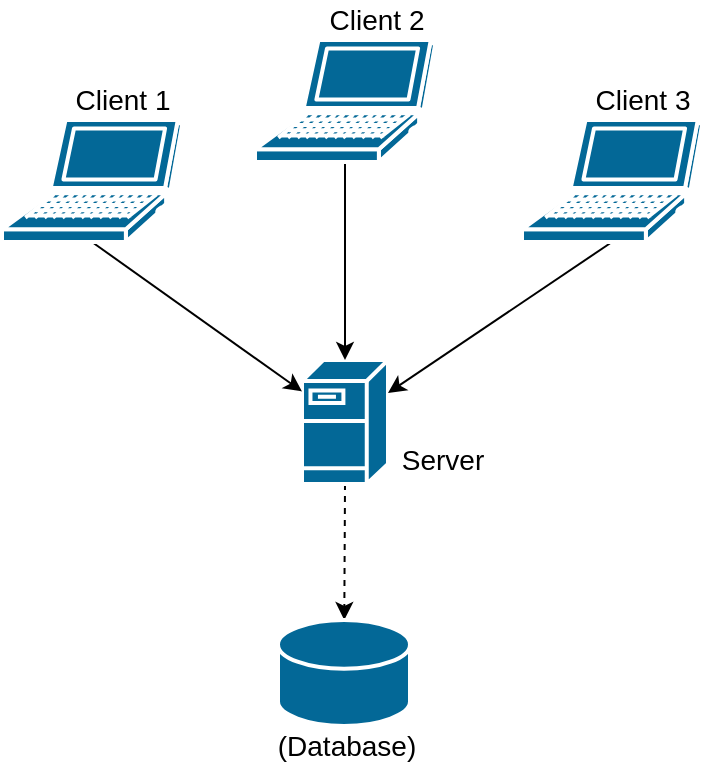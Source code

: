 <mxfile version="14.4.3" type="device" pages="6"><diagram id="XW3KkLo_Fb6De0dD30S3" name="Architekturmuster"><mxGraphModel dx="2062" dy="1182" grid="1" gridSize="10" guides="1" tooltips="1" connect="1" arrows="1" fold="1" page="1" pageScale="1" pageWidth="827" pageHeight="1169" math="0" shadow="0"><root><mxCell id="xGd7xKSZsA248vJZ5ObZ-0"/><mxCell id="xGd7xKSZsA248vJZ5ObZ-1" parent="xGd7xKSZsA248vJZ5ObZ-0"/><mxCell id="xGd7xKSZsA248vJZ5ObZ-13" style="edgeStyle=none;rounded=0;orthogonalLoop=1;jettySize=auto;html=1;exitX=0.5;exitY=1;exitDx=0;exitDy=0;exitPerimeter=0;dashed=1;" edge="1" parent="xGd7xKSZsA248vJZ5ObZ-1" source="xGd7xKSZsA248vJZ5ObZ-2" target="xGd7xKSZsA248vJZ5ObZ-12"><mxGeometry relative="1" as="geometry"/></mxCell><mxCell id="xGd7xKSZsA248vJZ5ObZ-2" value="" style="shape=mxgraph.cisco.servers.fileserver;html=1;pointerEvents=1;dashed=0;fillColor=#036897;strokeColor=#ffffff;strokeWidth=2;verticalLabelPosition=bottom;verticalAlign=top;align=center;outlineConnect=0;" vertex="1" parent="xGd7xKSZsA248vJZ5ObZ-1"><mxGeometry x="360" y="360" width="43" height="62" as="geometry"/></mxCell><mxCell id="xGd7xKSZsA248vJZ5ObZ-9" style="rounded=0;orthogonalLoop=1;jettySize=auto;html=1;exitX=0.5;exitY=1;exitDx=0;exitDy=0;exitPerimeter=0;" edge="1" parent="xGd7xKSZsA248vJZ5ObZ-1" source="xGd7xKSZsA248vJZ5ObZ-3" target="xGd7xKSZsA248vJZ5ObZ-2"><mxGeometry relative="1" as="geometry"/></mxCell><mxCell id="xGd7xKSZsA248vJZ5ObZ-3" value="" style="shape=mxgraph.cisco.computers_and_peripherals.laptop;html=1;pointerEvents=1;dashed=0;fillColor=#036897;strokeColor=#ffffff;strokeWidth=2;verticalLabelPosition=bottom;verticalAlign=top;align=center;outlineConnect=0;" vertex="1" parent="xGd7xKSZsA248vJZ5ObZ-1"><mxGeometry x="210" y="240" width="90" height="61" as="geometry"/></mxCell><mxCell id="xGd7xKSZsA248vJZ5ObZ-10" value="" style="edgeStyle=none;rounded=0;orthogonalLoop=1;jettySize=auto;html=1;" edge="1" parent="xGd7xKSZsA248vJZ5ObZ-1" source="xGd7xKSZsA248vJZ5ObZ-4" target="xGd7xKSZsA248vJZ5ObZ-2"><mxGeometry relative="1" as="geometry"/></mxCell><mxCell id="xGd7xKSZsA248vJZ5ObZ-4" value="" style="shape=mxgraph.cisco.computers_and_peripherals.laptop;html=1;pointerEvents=1;dashed=0;fillColor=#036897;strokeColor=#ffffff;strokeWidth=2;verticalLabelPosition=bottom;verticalAlign=top;align=center;outlineConnect=0;" vertex="1" parent="xGd7xKSZsA248vJZ5ObZ-1"><mxGeometry x="336.5" y="200" width="90" height="61" as="geometry"/></mxCell><mxCell id="xGd7xKSZsA248vJZ5ObZ-11" style="edgeStyle=none;rounded=0;orthogonalLoop=1;jettySize=auto;html=1;exitX=0.5;exitY=1;exitDx=0;exitDy=0;exitPerimeter=0;" edge="1" parent="xGd7xKSZsA248vJZ5ObZ-1" source="xGd7xKSZsA248vJZ5ObZ-5" target="xGd7xKSZsA248vJZ5ObZ-2"><mxGeometry relative="1" as="geometry"/></mxCell><mxCell id="xGd7xKSZsA248vJZ5ObZ-5" value="" style="shape=mxgraph.cisco.computers_and_peripherals.laptop;html=1;pointerEvents=1;dashed=0;fillColor=#036897;strokeColor=#ffffff;strokeWidth=2;verticalLabelPosition=bottom;verticalAlign=top;align=center;outlineConnect=0;" vertex="1" parent="xGd7xKSZsA248vJZ5ObZ-1"><mxGeometry x="470" y="240" width="90" height="61" as="geometry"/></mxCell><mxCell id="xGd7xKSZsA248vJZ5ObZ-6" value="Client 1" style="text;html=1;align=center;verticalAlign=middle;resizable=0;points=[];autosize=1;fontSize=14;" vertex="1" parent="xGd7xKSZsA248vJZ5ObZ-1"><mxGeometry x="240" y="220" width="60" height="20" as="geometry"/></mxCell><mxCell id="xGd7xKSZsA248vJZ5ObZ-7" value="Client 2" style="text;html=1;align=center;verticalAlign=middle;resizable=0;points=[];autosize=1;fontSize=14;" vertex="1" parent="xGd7xKSZsA248vJZ5ObZ-1"><mxGeometry x="366.5" y="180" width="60" height="20" as="geometry"/></mxCell><mxCell id="xGd7xKSZsA248vJZ5ObZ-8" value="Client 3" style="text;html=1;align=center;verticalAlign=middle;resizable=0;points=[];autosize=1;fontSize=14;" vertex="1" parent="xGd7xKSZsA248vJZ5ObZ-1"><mxGeometry x="500" y="220" width="60" height="20" as="geometry"/></mxCell><mxCell id="xGd7xKSZsA248vJZ5ObZ-12" value="" style="shape=mxgraph.cisco.storage.relational_database;html=1;pointerEvents=1;dashed=0;fillColor=#036897;strokeColor=#ffffff;strokeWidth=2;verticalLabelPosition=bottom;verticalAlign=top;align=center;outlineConnect=0;" vertex="1" parent="xGd7xKSZsA248vJZ5ObZ-1"><mxGeometry x="348" y="490" width="66" height="53" as="geometry"/></mxCell><mxCell id="xGd7xKSZsA248vJZ5ObZ-14" value="(Database)" style="text;html=1;align=center;verticalAlign=middle;resizable=0;points=[];autosize=1;fontSize=14;" vertex="1" parent="xGd7xKSZsA248vJZ5ObZ-1"><mxGeometry x="341.5" y="543" width="80" height="20" as="geometry"/></mxCell><mxCell id="xGd7xKSZsA248vJZ5ObZ-15" value="Server" style="text;html=1;align=center;verticalAlign=middle;resizable=0;points=[];autosize=1;fontSize=14;" vertex="1" parent="xGd7xKSZsA248vJZ5ObZ-1"><mxGeometry x="400" y="400" width="60" height="20" as="geometry"/></mxCell></root></mxGraphModel></diagram><diagram id="hRc4cftRGeU7n1qeeO6D" name="Systemgrenzen"><mxGraphModel dx="1718" dy="985" grid="1" gridSize="10" guides="1" tooltips="1" connect="1" arrows="1" fold="1" page="1" pageScale="1" pageWidth="827" pageHeight="1169" math="0" shadow="0"><root><mxCell id="VW-SvRIgDtVkMQD_a9aE-0"/><mxCell id="VW-SvRIgDtVkMQD_a9aE-1" parent="VW-SvRIgDtVkMQD_a9aE-0"/><mxCell id="VW-SvRIgDtVkMQD_a9aE-2" value="" style="whiteSpace=wrap;html=1;shadow=0;gradientDirection=west;gradientColor=#9933FF;fillColor=none;" parent="VW-SvRIgDtVkMQD_a9aE-1" vertex="1"><mxGeometry x="40" y="40" width="610" height="350" as="geometry"/></mxCell><mxCell id="VW-SvRIgDtVkMQD_a9aE-7" value="" style="whiteSpace=wrap;html=1;fillColor=none;shadow=0;" parent="VW-SvRIgDtVkMQD_a9aE-1" vertex="1"><mxGeometry x="50" y="160" width="590" height="220" as="geometry"/></mxCell><mxCell id="VW-SvRIgDtVkMQD_a9aE-10" value="&lt;&lt;library&gt;&gt;&#10;Messages" style="shape=module;align=left;spacingLeft=20;align=center;verticalAlign=top;shadow=0;fillColor=#b1ddf0;strokeColor=#10739e;" parent="VW-SvRIgDtVkMQD_a9aE-1" vertex="1"><mxGeometry x="80" y="210" width="140" height="50" as="geometry"/></mxCell><mxCell id="VW-SvRIgDtVkMQD_a9aE-11" value="&lt;&lt;library&gt;&gt;&#10;Client" style="shape=module;align=left;spacingLeft=20;align=center;verticalAlign=top;shadow=0;fillColor=#b1ddf0;strokeColor=#10739e;" parent="VW-SvRIgDtVkMQD_a9aE-1" vertex="1"><mxGeometry x="80" y="315" width="140" height="50" as="geometry"/></mxCell><mxCell id="VW-SvRIgDtVkMQD_a9aE-21" style="edgeStyle=orthogonalEdgeStyle;rounded=0;orthogonalLoop=1;jettySize=auto;html=1;exitX=0;exitY=0;exitDx=0;exitDy=15;exitPerimeter=0;dashed=1;startSize=6;endArrow=classic;endFill=1;endSize=5;fontSize=13;" parent="VW-SvRIgDtVkMQD_a9aE-1" source="VW-SvRIgDtVkMQD_a9aE-12" target="VW-SvRIgDtVkMQD_a9aE-10" edge="1"><mxGeometry relative="1" as="geometry"><Array as="points"><mxPoint x="360" y="255"/><mxPoint x="360" y="255"/></Array></mxGeometry></mxCell><mxCell id="VW-SvRIgDtVkMQD_a9aE-24" value="&amp;lt;&amp;lt;use&amp;gt;&amp;gt;" style="edgeLabel;html=1;align=center;verticalAlign=middle;resizable=0;points=[];fontSize=13;" parent="VW-SvRIgDtVkMQD_a9aE-21" vertex="1" connectable="0"><mxGeometry x="-0.383" y="3" relative="1" as="geometry"><mxPoint y="-8" as="offset"/></mxGeometry></mxCell><mxCell id="VW-SvRIgDtVkMQD_a9aE-22" style="edgeStyle=orthogonalEdgeStyle;rounded=0;orthogonalLoop=1;jettySize=auto;html=1;exitX=0;exitY=0;exitDx=0;exitDy=35;exitPerimeter=0;dashed=1;startSize=6;endArrow=classic;endFill=1;endSize=5;fontSize=13;" parent="VW-SvRIgDtVkMQD_a9aE-1" source="VW-SvRIgDtVkMQD_a9aE-12" target="VW-SvRIgDtVkMQD_a9aE-11" edge="1"><mxGeometry relative="1" as="geometry"><Array as="points"><mxPoint x="400" y="275"/><mxPoint x="400" y="350"/></Array></mxGeometry></mxCell><mxCell id="VW-SvRIgDtVkMQD_a9aE-23" value="&amp;lt;&amp;lt;use&amp;gt;&amp;gt;" style="edgeLabel;html=1;align=center;verticalAlign=middle;resizable=0;points=[];fontSize=13;" parent="VW-SvRIgDtVkMQD_a9aE-22" vertex="1" connectable="0"><mxGeometry x="-0.019" y="1" relative="1" as="geometry"><mxPoint as="offset"/></mxGeometry></mxCell><mxCell id="VW-SvRIgDtVkMQD_a9aE-12" value="&lt;&lt;executable&gt;&gt;&#10;Server" style="shape=module;align=left;spacingLeft=20;align=center;verticalAlign=top;shadow=0;fillColor=#b1ddf0;strokeColor=#10739e;" parent="VW-SvRIgDtVkMQD_a9aE-1" vertex="1"><mxGeometry x="480" y="240" width="140" height="50" as="geometry"/></mxCell><mxCell id="VW-SvRIgDtVkMQD_a9aE-16" style="edgeStyle=orthogonalEdgeStyle;rounded=0;orthogonalLoop=1;jettySize=auto;html=1;exitX=1;exitY=0.5;exitDx=0;exitDy=0;startSize=6;endArrow=classic;endFill=1;endSize=5;fontSize=13;dashed=1;" parent="VW-SvRIgDtVkMQD_a9aE-1" source="VW-SvRIgDtVkMQD_a9aE-13" target="VW-SvRIgDtVkMQD_a9aE-10" edge="1"><mxGeometry relative="1" as="geometry"><Array as="points"><mxPoint x="280" y="105"/><mxPoint x="280" y="235"/></Array></mxGeometry></mxCell><mxCell id="VW-SvRIgDtVkMQD_a9aE-19" value="&amp;lt;&amp;lt;use&amp;gt;&amp;gt;" style="edgeLabel;html=1;align=center;verticalAlign=middle;resizable=0;points=[];fontSize=13;" parent="VW-SvRIgDtVkMQD_a9aE-16" vertex="1" connectable="0"><mxGeometry x="-0.304" y="-3" relative="1" as="geometry"><mxPoint as="offset"/></mxGeometry></mxCell><mxCell id="VW-SvRIgDtVkMQD_a9aE-17" style="edgeStyle=orthogonalEdgeStyle;rounded=0;orthogonalLoop=1;jettySize=auto;html=1;exitX=1;exitY=0.5;exitDx=0;exitDy=0;dashed=1;startSize=6;endArrow=classic;endFill=1;endSize=5;fontSize=13;" parent="VW-SvRIgDtVkMQD_a9aE-1" source="VW-SvRIgDtVkMQD_a9aE-13" target="VW-SvRIgDtVkMQD_a9aE-11" edge="1"><mxGeometry relative="1" as="geometry"><Array as="points"><mxPoint x="220" y="90"/><mxPoint x="330" y="90"/><mxPoint x="330" y="340"/></Array></mxGeometry></mxCell><mxCell id="VW-SvRIgDtVkMQD_a9aE-18" value="&amp;lt;&amp;lt;use&amp;gt;&amp;gt;" style="edgeLabel;html=1;align=center;verticalAlign=middle;resizable=0;points=[];fontSize=13;" parent="VW-SvRIgDtVkMQD_a9aE-17" vertex="1" connectable="0"><mxGeometry x="0.162" y="1" relative="1" as="geometry"><mxPoint y="-67" as="offset"/></mxGeometry></mxCell><mxCell id="VW-SvRIgDtVkMQD_a9aE-13" value="&lt;&lt;executable&gt;&gt;&#10;Spielö.iö" style="shape=module;align=left;spacingLeft=20;align=center;verticalAlign=top;shadow=0;fillColor=#b1ddf0;strokeColor=#10739e;" parent="VW-SvRIgDtVkMQD_a9aE-1" vertex="1"><mxGeometry x="80" y="80" width="140" height="50" as="geometry"/></mxCell><mxCell id="VW-SvRIgDtVkMQD_a9aE-14" value="&amp;lt;&amp;lt;executon Environment&amp;gt;&amp;gt;" style="text;html=1;align=center;verticalAlign=middle;resizable=0;points=[];autosize=1;fontSize=13;" parent="VW-SvRIgDtVkMQD_a9aE-1" vertex="1"><mxGeometry x="290" y="40" width="180" height="20" as="geometry"/></mxCell><mxCell id="VW-SvRIgDtVkMQD_a9aE-15" value="Spielö.iö" style="text;html=1;align=center;verticalAlign=middle;resizable=0;points=[];autosize=1;fontStyle=1;fontSize=13;" parent="VW-SvRIgDtVkMQD_a9aE-1" vertex="1"><mxGeometry x="344" y="60" width="70" height="20" as="geometry"/></mxCell></root></mxGraphModel></diagram><diagram id="_6YsM2B8EG4hDcdBnevO" name="UML Messages"><mxGraphModel dx="2062" dy="1182" grid="1" gridSize="10" guides="1" tooltips="1" connect="1" arrows="1" fold="1" page="1" pageScale="1" pageWidth="827" pageHeight="1169" math="0" shadow="0"><root><mxCell id="s7-DCIxsE5QyhdQmxD1--0"/><mxCell id="s7-DCIxsE5QyhdQmxD1--1" parent="s7-DCIxsE5QyhdQmxD1--0"/><mxCell id="s7-DCIxsE5QyhdQmxD1--2" value="&lt;b&gt;Message&lt;/b&gt;&lt;br&gt;{abstract}" style="swimlane;fontStyle=0;align=center;verticalAlign=top;childLayout=stackLayout;horizontal=1;startSize=40;horizontalStack=0;resizeParent=1;resizeParentMax=0;resizeLast=0;collapsible=0;marginBottom=0;html=1;" parent="s7-DCIxsE5QyhdQmxD1--1" vertex="1"><mxGeometry x="510" y="200" width="230" height="168" as="geometry"/></mxCell><mxCell id="s7-DCIxsE5QyhdQmxD1--4" value="- header: MessageHeader" style="text;html=1;strokeColor=none;fillColor=none;align=left;verticalAlign=middle;spacingLeft=4;spacingRight=4;overflow=hidden;rotatable=0;points=[[0,0.5],[1,0.5]];portConstraint=eastwest;" parent="s7-DCIxsE5QyhdQmxD1--2" vertex="1"><mxGeometry y="40" width="230" height="20" as="geometry"/></mxCell><mxCell id="s7-DCIxsE5QyhdQmxD1--7" value="" style="line;strokeWidth=1;fillColor=none;align=left;verticalAlign=middle;spacingTop=-1;spacingLeft=3;spacingRight=3;rotatable=0;labelPosition=right;points=[];portConstraint=eastwest;" parent="s7-DCIxsE5QyhdQmxD1--2" vertex="1"><mxGeometry y="60" width="230" height="8" as="geometry"/></mxCell><mxCell id="s7-DCIxsE5QyhdQmxD1--9" value="# Message(header: MessageHeader)" style="text;html=1;strokeColor=none;fillColor=none;align=left;verticalAlign=middle;spacingLeft=4;spacingRight=4;overflow=hidden;rotatable=0;points=[[0,0.5],[1,0.5]];portConstraint=eastwest;" parent="s7-DCIxsE5QyhdQmxD1--2" vertex="1"><mxGeometry y="68" width="230" height="20" as="geometry"/></mxCell><mxCell id="s7-DCIxsE5QyhdQmxD1--28" value="+ toByteArray(): byte[]" style="text;html=1;strokeColor=none;fillColor=none;align=left;verticalAlign=middle;spacingLeft=4;spacingRight=4;overflow=hidden;rotatable=0;points=[[0,0.5],[1,0.5]];portConstraint=eastwest;" parent="s7-DCIxsE5QyhdQmxD1--2" vertex="1"><mxGeometry y="88" width="230" height="20" as="geometry"/></mxCell><mxCell id="s7-DCIxsE5QyhdQmxD1--29" value="+ getHeader(): MessageHeader" style="text;html=1;strokeColor=none;fillColor=none;align=left;verticalAlign=middle;spacingLeft=4;spacingRight=4;overflow=hidden;rotatable=0;points=[[0,0.5],[1,0.5]];portConstraint=eastwest;" parent="s7-DCIxsE5QyhdQmxD1--2" vertex="1"><mxGeometry y="108" width="230" height="20" as="geometry"/></mxCell><mxCell id="s7-DCIxsE5QyhdQmxD1--30" value="# getBodyLength(): short" style="text;html=1;strokeColor=none;fillColor=none;align=left;verticalAlign=middle;spacingLeft=4;spacingRight=4;overflow=hidden;rotatable=0;points=[[0,0.5],[1,0.5]];portConstraint=eastwest;fontStyle=2" parent="s7-DCIxsE5QyhdQmxD1--2" vertex="1"><mxGeometry y="128" width="230" height="20" as="geometry"/></mxCell><mxCell id="s7-DCIxsE5QyhdQmxD1--31" value="# bodyIntoBuffer(builder: BufferBuilder)" style="text;html=1;strokeColor=none;fillColor=none;align=left;verticalAlign=middle;spacingLeft=4;spacingRight=4;overflow=hidden;rotatable=0;points=[[0,0.5],[1,0.5]];portConstraint=eastwest;fontStyle=2" parent="s7-DCIxsE5QyhdQmxD1--2" vertex="1"><mxGeometry y="148" width="230" height="20" as="geometry"/></mxCell><mxCell id="s7-DCIxsE5QyhdQmxD1--10" value="&lt;b&gt;MessageHeader&lt;/b&gt;" style="swimlane;fontStyle=0;align=center;verticalAlign=top;childLayout=stackLayout;horizontal=1;startSize=30;horizontalStack=0;resizeParent=1;resizeParentMax=0;resizeLast=0;collapsible=0;marginBottom=0;html=1;" parent="s7-DCIxsE5QyhdQmxD1--1" vertex="1"><mxGeometry x="880" y="40" width="290" height="278" as="geometry"/></mxCell><mxCell id="s7-DCIxsE5QyhdQmxD1--11" value="- senderID: short" style="text;html=1;strokeColor=none;fillColor=none;align=left;verticalAlign=middle;spacingLeft=4;spacingRight=4;overflow=hidden;rotatable=0;points=[[0,0.5],[1,0.5]];portConstraint=eastwest;" parent="s7-DCIxsE5QyhdQmxD1--10" vertex="1"><mxGeometry y="30" width="290" height="20" as="geometry"/></mxCell><mxCell id="s7-DCIxsE5QyhdQmxD1--16" value="- receiverID: short" style="text;html=1;strokeColor=none;fillColor=none;align=left;verticalAlign=middle;spacingLeft=4;spacingRight=4;overflow=hidden;rotatable=0;points=[[0,0.5],[1,0.5]];portConstraint=eastwest;" parent="s7-DCIxsE5QyhdQmxD1--10" vertex="1"><mxGeometry y="50" width="290" height="20" as="geometry"/></mxCell><mxCell id="s7-DCIxsE5QyhdQmxD1--17" value="- type1: MessageType1" style="text;html=1;strokeColor=none;fillColor=none;align=left;verticalAlign=middle;spacingLeft=4;spacingRight=4;overflow=hidden;rotatable=0;points=[[0,0.5],[1,0.5]];portConstraint=eastwest;" parent="s7-DCIxsE5QyhdQmxD1--10" vertex="1"><mxGeometry y="70" width="290" height="20" as="geometry"/></mxCell><mxCell id="s7-DCIxsE5QyhdQmxD1--18" value="- type2: ByteEnum" style="text;html=1;strokeColor=none;fillColor=none;align=left;verticalAlign=middle;spacingLeft=4;spacingRight=4;overflow=hidden;rotatable=0;points=[[0,0.5],[1,0.5]];portConstraint=eastwest;" parent="s7-DCIxsE5QyhdQmxD1--10" vertex="1"><mxGeometry y="90" width="290" height="20" as="geometry"/></mxCell><mxCell id="s7-DCIxsE5QyhdQmxD1--15" value="- timestamp: long" style="text;html=1;strokeColor=none;fillColor=none;align=left;verticalAlign=middle;spacingLeft=4;spacingRight=4;overflow=hidden;rotatable=0;points=[[0,0.5],[1,0.5]];portConstraint=eastwest;" parent="s7-DCIxsE5QyhdQmxD1--10" vertex="1"><mxGeometry y="110" width="290" height="20" as="geometry"/></mxCell><mxCell id="s7-DCIxsE5QyhdQmxD1--12" value="" style="line;strokeWidth=1;fillColor=none;align=left;verticalAlign=middle;spacingTop=-1;spacingLeft=3;spacingRight=3;rotatable=0;labelPosition=right;points=[];portConstraint=eastwest;" parent="s7-DCIxsE5QyhdQmxD1--10" vertex="1"><mxGeometry y="130" width="290" height="8" as="geometry"/></mxCell><mxCell id="s7-DCIxsE5QyhdQmxD1--20" value="+ getSenderID(): short" style="text;html=1;strokeColor=none;fillColor=none;align=left;verticalAlign=middle;spacingLeft=4;spacingRight=4;overflow=hidden;rotatable=0;points=[[0,0.5],[1,0.5]];portConstraint=eastwest;" parent="s7-DCIxsE5QyhdQmxD1--10" vertex="1"><mxGeometry y="138" width="290" height="20" as="geometry"/></mxCell><mxCell id="s7-DCIxsE5QyhdQmxD1--23" value="+ getReceiverID(): short" style="text;html=1;strokeColor=none;fillColor=none;align=left;verticalAlign=middle;spacingLeft=4;spacingRight=4;overflow=hidden;rotatable=0;points=[[0,0.5],[1,0.5]];portConstraint=eastwest;" parent="s7-DCIxsE5QyhdQmxD1--10" vertex="1"><mxGeometry y="158" width="290" height="20" as="geometry"/></mxCell><mxCell id="s7-DCIxsE5QyhdQmxD1--24" value="+ getType1(): MessageType1" style="text;html=1;strokeColor=none;fillColor=none;align=left;verticalAlign=middle;spacingLeft=4;spacingRight=4;overflow=hidden;rotatable=0;points=[[0,0.5],[1,0.5]];portConstraint=eastwest;" parent="s7-DCIxsE5QyhdQmxD1--10" vertex="1"><mxGeometry y="178" width="290" height="20" as="geometry"/></mxCell><mxCell id="s7-DCIxsE5QyhdQmxD1--22" value="+ getType2(): ByteEnum" style="text;html=1;strokeColor=none;fillColor=none;align=left;verticalAlign=middle;spacingLeft=4;spacingRight=4;overflow=hidden;rotatable=0;points=[[0,0.5],[1,0.5]];portConstraint=eastwest;" parent="s7-DCIxsE5QyhdQmxD1--10" vertex="1"><mxGeometry y="198" width="290" height="20" as="geometry"/></mxCell><mxCell id="s7-DCIxsE5QyhdQmxD1--21" value="+ getTimestamp(): long" style="text;html=1;strokeColor=none;fillColor=none;align=left;verticalAlign=middle;spacingLeft=4;spacingRight=4;overflow=hidden;rotatable=0;points=[[0,0.5],[1,0.5]];portConstraint=eastwest;" parent="s7-DCIxsE5QyhdQmxD1--10" vertex="1"><mxGeometry y="218" width="290" height="20" as="geometry"/></mxCell><mxCell id="s7-DCIxsE5QyhdQmxD1--14" value="+ intoBuffer(length: short, buffer: BufferBuilder)" style="text;html=1;strokeColor=none;fillColor=none;align=left;verticalAlign=middle;spacingLeft=4;spacingRight=4;overflow=hidden;rotatable=0;points=[[0,0.5],[1,0.5]];portConstraint=eastwest;" parent="s7-DCIxsE5QyhdQmxD1--10" vertex="1"><mxGeometry y="238" width="290" height="20" as="geometry"/></mxCell><mxCell id="s7-DCIxsE5QyhdQmxD1--19" value="+ parse(iterator: BufferIterator): MessageHeader" style="text;html=1;strokeColor=none;fillColor=none;align=left;verticalAlign=middle;spacingLeft=4;spacingRight=4;overflow=hidden;rotatable=0;points=[[0,0.5],[1,0.5]];portConstraint=eastwest;fontStyle=4" parent="s7-DCIxsE5QyhdQmxD1--10" vertex="1"><mxGeometry y="258" width="290" height="20" as="geometry"/></mxCell><mxCell id="s7-DCIxsE5QyhdQmxD1--27" style="edgeStyle=orthogonalEdgeStyle;rounded=0;orthogonalLoop=1;jettySize=auto;html=1;exitX=1;exitY=0.5;exitDx=0;exitDy=0;" parent="s7-DCIxsE5QyhdQmxD1--1" source="s7-DCIxsE5QyhdQmxD1--4" target="s7-DCIxsE5QyhdQmxD1--10" edge="1"><mxGeometry relative="1" as="geometry"/></mxCell><mxCell id="s7-DCIxsE5QyhdQmxD1--34" value="header" style="edgeLabel;html=1;align=center;verticalAlign=middle;resizable=0;points=[];" parent="s7-DCIxsE5QyhdQmxD1--27" vertex="1" connectable="0"><mxGeometry x="-0.895" relative="1" as="geometry"><mxPoint x="8" y="-10" as="offset"/></mxGeometry></mxCell><mxCell id="s7-DCIxsE5QyhdQmxD1--32" value="1" style="text;html=1;align=center;verticalAlign=middle;resizable=0;points=[];autosize=1;" parent="s7-DCIxsE5QyhdQmxD1--1" vertex="1"><mxGeometry x="860" y="160" width="20" height="20" as="geometry"/></mxCell><mxCell id="s7-DCIxsE5QyhdQmxD1--35" value="&amp;lt;&amp;lt;enum&amp;gt;&amp;gt;&lt;br&gt;&lt;b&gt;MessageType1&lt;/b&gt;&lt;b&gt;&lt;br&gt;&lt;/b&gt;" style="swimlane;fontStyle=0;align=center;verticalAlign=top;childLayout=stackLayout;horizontal=1;startSize=40;horizontalStack=0;resizeParent=1;resizeParentMax=0;resizeLast=0;collapsible=0;marginBottom=0;html=1;" parent="s7-DCIxsE5QyhdQmxD1--1" vertex="1"><mxGeometry x="1270" y="40" width="230" height="100" as="geometry"/></mxCell><mxCell id="s7-DCIxsE5QyhdQmxD1--38" value="LOBBY" style="text;html=1;strokeColor=none;fillColor=none;align=left;verticalAlign=middle;spacingLeft=4;spacingRight=4;overflow=hidden;rotatable=0;points=[[0,0.5],[1,0.5]];portConstraint=eastwest;" parent="s7-DCIxsE5QyhdQmxD1--35" vertex="1"><mxGeometry y="40" width="230" height="20" as="geometry"/></mxCell><mxCell id="s7-DCIxsE5QyhdQmxD1--39" value="SERVER" style="text;html=1;strokeColor=none;fillColor=none;align=left;verticalAlign=middle;spacingLeft=4;spacingRight=4;overflow=hidden;rotatable=0;points=[[0,0.5],[1,0.5]];portConstraint=eastwest;" parent="s7-DCIxsE5QyhdQmxD1--35" vertex="1"><mxGeometry y="60" width="230" height="20" as="geometry"/></mxCell><mxCell id="s7-DCIxsE5QyhdQmxD1--40" value="GAME" style="text;html=1;strokeColor=none;fillColor=none;align=left;verticalAlign=middle;spacingLeft=4;spacingRight=4;overflow=hidden;rotatable=0;points=[[0,0.5],[1,0.5]];portConstraint=eastwest;" parent="s7-DCIxsE5QyhdQmxD1--35" vertex="1"><mxGeometry y="80" width="230" height="20" as="geometry"/></mxCell><mxCell id="s7-DCIxsE5QyhdQmxD1--43" style="edgeStyle=orthogonalEdgeStyle;rounded=0;orthogonalLoop=1;jettySize=auto;html=1;exitX=1;exitY=0.5;exitDx=0;exitDy=0;" parent="s7-DCIxsE5QyhdQmxD1--1" source="s7-DCIxsE5QyhdQmxD1--17" target="s7-DCIxsE5QyhdQmxD1--35" edge="1"><mxGeometry relative="1" as="geometry"><Array as="points"><mxPoint x="1220" y="120"/><mxPoint x="1220" y="90"/></Array></mxGeometry></mxCell><mxCell id="s7-DCIxsE5QyhdQmxD1--44" value="1" style="edgeLabel;html=1;align=center;verticalAlign=middle;resizable=0;points=[];" parent="s7-DCIxsE5QyhdQmxD1--43" vertex="1" connectable="0"><mxGeometry x="0.831" y="1" relative="1" as="geometry"><mxPoint y="-9" as="offset"/></mxGeometry></mxCell><mxCell id="s7-DCIxsE5QyhdQmxD1--45" value="&amp;lt;&amp;lt;Interface&amp;gt;&amp;gt;&lt;br&gt;&lt;b&gt;ByteEnum&lt;/b&gt;&lt;b&gt;&lt;br&gt;&lt;/b&gt;" style="swimlane;fontStyle=0;align=center;verticalAlign=top;childLayout=stackLayout;horizontal=1;startSize=40;horizontalStack=0;resizeParent=1;resizeParentMax=0;resizeLast=0;collapsible=0;marginBottom=0;html=1;" parent="s7-DCIxsE5QyhdQmxD1--1" vertex="1"><mxGeometry x="1270" y="180" width="230" height="60" as="geometry"/></mxCell><mxCell id="s7-DCIxsE5QyhdQmxD1--46" value="+ getByte()" style="text;html=1;strokeColor=none;fillColor=none;align=left;verticalAlign=middle;spacingLeft=4;spacingRight=4;overflow=hidden;rotatable=0;points=[[0,0.5],[1,0.5]];portConstraint=eastwest;" parent="s7-DCIxsE5QyhdQmxD1--45" vertex="1"><mxGeometry y="40" width="230" height="20" as="geometry"/></mxCell><mxCell id="s7-DCIxsE5QyhdQmxD1--49" style="edgeStyle=orthogonalEdgeStyle;rounded=0;orthogonalLoop=1;jettySize=auto;html=1;exitX=1;exitY=0.5;exitDx=0;exitDy=0;entryX=0;entryY=0.5;entryDx=0;entryDy=0;" parent="s7-DCIxsE5QyhdQmxD1--1" source="s7-DCIxsE5QyhdQmxD1--18" target="s7-DCIxsE5QyhdQmxD1--45" edge="1"><mxGeometry relative="1" as="geometry"/></mxCell><mxCell id="s7-DCIxsE5QyhdQmxD1--50" value="1" style="edgeLabel;html=1;align=center;verticalAlign=middle;resizable=0;points=[];" parent="s7-DCIxsE5QyhdQmxD1--49" vertex="1" connectable="0"><mxGeometry x="0.859" y="-2" relative="1" as="geometry"><mxPoint x="2" y="-12" as="offset"/></mxGeometry></mxCell><mxCell id="s7-DCIxsE5QyhdQmxD1--62" style="edgeStyle=orthogonalEdgeStyle;rounded=0;orthogonalLoop=1;jettySize=auto;html=1;exitX=0.5;exitY=0;exitDx=0;exitDy=0;endArrow=block;endFill=0;endSize=20;" parent="s7-DCIxsE5QyhdQmxD1--1" source="s7-DCIxsE5QyhdQmxD1--54" target="s7-DCIxsE5QyhdQmxD1--2" edge="1"><mxGeometry relative="1" as="geometry"/></mxCell><mxCell id="s7-DCIxsE5QyhdQmxD1--54" value="&lt;b&gt;ConnectMessage&lt;/b&gt;" style="swimlane;fontStyle=0;align=center;verticalAlign=top;childLayout=stackLayout;horizontal=1;startSize=30;horizontalStack=0;resizeParent=1;resizeParentMax=0;resizeLast=0;collapsible=0;marginBottom=0;html=1;" parent="s7-DCIxsE5QyhdQmxD1--1" vertex="1"><mxGeometry x="50" y="480" width="303" height="118" as="geometry"/></mxCell><mxCell id="s7-DCIxsE5QyhdQmxD1--55" value="&amp;nbsp;" style="text;html=1;strokeColor=none;fillColor=none;align=left;verticalAlign=middle;spacingLeft=4;spacingRight=4;overflow=hidden;rotatable=0;points=[[0,0.5],[1,0.5]];portConstraint=eastwest;" parent="s7-DCIxsE5QyhdQmxD1--54" vertex="1"><mxGeometry y="30" width="303" height="20" as="geometry"/></mxCell><mxCell id="s7-DCIxsE5QyhdQmxD1--56" value="" style="line;strokeWidth=1;fillColor=none;align=left;verticalAlign=middle;spacingTop=-1;spacingLeft=3;spacingRight=3;rotatable=0;labelPosition=right;points=[];portConstraint=eastwest;" parent="s7-DCIxsE5QyhdQmxD1--54" vertex="1"><mxGeometry y="50" width="303" height="8" as="geometry"/></mxCell><mxCell id="s7-DCIxsE5QyhdQmxD1--60" value="# getBodyLength(): short" style="text;html=1;strokeColor=none;fillColor=none;align=left;verticalAlign=middle;spacingLeft=4;spacingRight=4;overflow=hidden;rotatable=0;points=[[0,0.5],[1,0.5]];portConstraint=eastwest;fontStyle=0" parent="s7-DCIxsE5QyhdQmxD1--54" vertex="1"><mxGeometry y="58" width="303" height="20" as="geometry"/></mxCell><mxCell id="s7-DCIxsE5QyhdQmxD1--61" value="# bodyIntoBuffer(builder: BufferBuilder)" style="text;html=1;strokeColor=none;fillColor=none;align=left;verticalAlign=middle;spacingLeft=4;spacingRight=4;overflow=hidden;rotatable=0;points=[[0,0.5],[1,0.5]];portConstraint=eastwest;fontStyle=0" parent="s7-DCIxsE5QyhdQmxD1--54" vertex="1"><mxGeometry y="78" width="303" height="20" as="geometry"/></mxCell><mxCell id="s7-DCIxsE5QyhdQmxD1--63" value="+ parse(i: BufferIterator, h: MessageHeader): Message" style="text;html=1;strokeColor=none;fillColor=none;align=left;verticalAlign=middle;spacingLeft=4;spacingRight=4;overflow=hidden;rotatable=0;points=[[0,0.5],[1,0.5]];portConstraint=eastwest;fontStyle=4" parent="s7-DCIxsE5QyhdQmxD1--54" vertex="1"><mxGeometry y="98" width="303" height="20" as="geometry"/></mxCell><mxCell id="s7-DCIxsE5QyhdQmxD1--70" style="edgeStyle=orthogonalEdgeStyle;rounded=0;orthogonalLoop=1;jettySize=auto;html=1;exitX=0.5;exitY=0;exitDx=0;exitDy=0;endArrow=block;endFill=0;endSize=20;" parent="s7-DCIxsE5QyhdQmxD1--1" source="s7-DCIxsE5QyhdQmxD1--64" target="s7-DCIxsE5QyhdQmxD1--2" edge="1"><mxGeometry relative="1" as="geometry"/></mxCell><mxCell id="s7-DCIxsE5QyhdQmxD1--64" value="&lt;b&gt;HeartbeatMessage&lt;/b&gt;" style="swimlane;fontStyle=0;align=center;verticalAlign=top;childLayout=stackLayout;horizontal=1;startSize=30;horizontalStack=0;resizeParent=1;resizeParentMax=0;resizeLast=0;collapsible=0;marginBottom=0;html=1;" parent="s7-DCIxsE5QyhdQmxD1--1" vertex="1"><mxGeometry x="363" y="480" width="307" height="118" as="geometry"/></mxCell><mxCell id="s7-DCIxsE5QyhdQmxD1--65" value="&amp;nbsp;" style="text;html=1;strokeColor=none;fillColor=none;align=left;verticalAlign=middle;spacingLeft=4;spacingRight=4;overflow=hidden;rotatable=0;points=[[0,0.5],[1,0.5]];portConstraint=eastwest;" parent="s7-DCIxsE5QyhdQmxD1--64" vertex="1"><mxGeometry y="30" width="307" height="20" as="geometry"/></mxCell><mxCell id="s7-DCIxsE5QyhdQmxD1--66" value="" style="line;strokeWidth=1;fillColor=none;align=left;verticalAlign=middle;spacingTop=-1;spacingLeft=3;spacingRight=3;rotatable=0;labelPosition=right;points=[];portConstraint=eastwest;" parent="s7-DCIxsE5QyhdQmxD1--64" vertex="1"><mxGeometry y="50" width="307" height="8" as="geometry"/></mxCell><mxCell id="s7-DCIxsE5QyhdQmxD1--67" value="# getBodyLength(): short" style="text;html=1;strokeColor=none;fillColor=none;align=left;verticalAlign=middle;spacingLeft=4;spacingRight=4;overflow=hidden;rotatable=0;points=[[0,0.5],[1,0.5]];portConstraint=eastwest;fontStyle=0" parent="s7-DCIxsE5QyhdQmxD1--64" vertex="1"><mxGeometry y="58" width="307" height="20" as="geometry"/></mxCell><mxCell id="s7-DCIxsE5QyhdQmxD1--68" value="# bodyIntoBuffer(builder: BufferBuilder)" style="text;html=1;strokeColor=none;fillColor=none;align=left;verticalAlign=middle;spacingLeft=4;spacingRight=4;overflow=hidden;rotatable=0;points=[[0,0.5],[1,0.5]];portConstraint=eastwest;fontStyle=0" parent="s7-DCIxsE5QyhdQmxD1--64" vertex="1"><mxGeometry y="78" width="307" height="20" as="geometry"/></mxCell><mxCell id="s7-DCIxsE5QyhdQmxD1--69" value="+ parse(i: BufferIterator, h: MessageHeader): Message" style="text;html=1;strokeColor=none;fillColor=none;align=left;verticalAlign=middle;spacingLeft=4;spacingRight=4;overflow=hidden;rotatable=0;points=[[0,0.5],[1,0.5]];portConstraint=eastwest;fontStyle=4" parent="s7-DCIxsE5QyhdQmxD1--64" vertex="1"><mxGeometry y="98" width="307" height="20" as="geometry"/></mxCell><mxCell id="s7-DCIxsE5QyhdQmxD1--80" style="edgeStyle=orthogonalEdgeStyle;rounded=0;orthogonalLoop=1;jettySize=auto;html=1;exitX=0.5;exitY=0;exitDx=0;exitDy=0;endArrow=block;endFill=0;endSize=20;" parent="s7-DCIxsE5QyhdQmxD1--1" source="s7-DCIxsE5QyhdQmxD1--71" target="s7-DCIxsE5QyhdQmxD1--2" edge="1"><mxGeometry relative="1" as="geometry"/></mxCell><mxCell id="s7-DCIxsE5QyhdQmxD1--82" value="Server" style="text;html=1;align=center;verticalAlign=middle;resizable=0;points=[];autosize=1;" parent="s7-DCIxsE5QyhdQmxD1--1" vertex="1"><mxGeometry x="40" y="450" width="50" height="20" as="geometry"/></mxCell><mxCell id="s7-DCIxsE5QyhdQmxD1--83" value="" style="shape=folder;tabWidth=80;tabHeight=20;tabPosition=left;strokeWidth=2;html=1;whiteSpace=wrap;align=center;fillColor=none;" parent="s7-DCIxsE5QyhdQmxD1--1" vertex="1"><mxGeometry x="40" y="450" width="670" height="310" as="geometry"/></mxCell><mxCell id="s7-DCIxsE5QyhdQmxD1--86" value="" style="group" parent="s7-DCIxsE5QyhdQmxD1--1" vertex="1" connectable="0"><mxGeometry x="750" y="440" width="470" height="320" as="geometry"/></mxCell><mxCell id="s7-DCIxsE5QyhdQmxD1--84" value="" style="shape=folder;tabWidth=80;tabHeight=20;tabPosition=left;strokeWidth=2;html=1;whiteSpace=wrap;align=center;fillColor=none;" parent="s7-DCIxsE5QyhdQmxD1--86" vertex="1"><mxGeometry y="10" width="370" height="310" as="geometry"/></mxCell><mxCell id="s7-DCIxsE5QyhdQmxD1--85" value="LOBBY" style="text;html=1;align=center;verticalAlign=middle;resizable=0;points=[];autosize=1;" parent="s7-DCIxsE5QyhdQmxD1--86" vertex="1"><mxGeometry y="10" width="60" height="20" as="geometry"/></mxCell><mxCell id="s7-DCIxsE5QyhdQmxD1--71" value="&lt;b&gt;CreateLobbyMessage&lt;/b&gt;" style="swimlane;fontStyle=0;align=center;verticalAlign=top;childLayout=stackLayout;horizontal=1;startSize=30;horizontalStack=0;resizeParent=1;resizeParentMax=0;resizeLast=0;collapsible=0;marginBottom=0;html=1;" parent="s7-DCIxsE5QyhdQmxD1--86" vertex="1"><mxGeometry x="10" y="40" width="310" height="178" as="geometry"/></mxCell><mxCell id="s7-DCIxsE5QyhdQmxD1--72" value="- settings: LobbySettings&amp;nbsp;" style="text;html=1;strokeColor=none;fillColor=none;align=left;verticalAlign=middle;spacingLeft=4;spacingRight=4;overflow=hidden;rotatable=0;points=[[0,0.5],[1,0.5]];portConstraint=eastwest;" parent="s7-DCIxsE5QyhdQmxD1--71" vertex="1"><mxGeometry y="30" width="310" height="20" as="geometry"/></mxCell><mxCell id="s7-DCIxsE5QyhdQmxD1--77" value="- username: String" style="text;html=1;strokeColor=none;fillColor=none;align=left;verticalAlign=middle;spacingLeft=4;spacingRight=4;overflow=hidden;rotatable=0;points=[[0,0.5],[1,0.5]];portConstraint=eastwest;" parent="s7-DCIxsE5QyhdQmxD1--71" vertex="1"><mxGeometry y="50" width="310" height="20" as="geometry"/></mxCell><mxCell id="s7-DCIxsE5QyhdQmxD1--73" value="" style="line;strokeWidth=1;fillColor=none;align=left;verticalAlign=middle;spacingTop=-1;spacingLeft=3;spacingRight=3;rotatable=0;labelPosition=right;points=[];portConstraint=eastwest;" parent="s7-DCIxsE5QyhdQmxD1--71" vertex="1"><mxGeometry y="70" width="310" height="8" as="geometry"/></mxCell><mxCell id="s7-DCIxsE5QyhdQmxD1--74" value="+ getLobbySettings(): LobbySettings" style="text;html=1;strokeColor=none;fillColor=none;align=left;verticalAlign=middle;spacingLeft=4;spacingRight=4;overflow=hidden;rotatable=0;points=[[0,0.5],[1,0.5]];portConstraint=eastwest;fontStyle=0" parent="s7-DCIxsE5QyhdQmxD1--71" vertex="1"><mxGeometry y="78" width="310" height="20" as="geometry"/></mxCell><mxCell id="s7-DCIxsE5QyhdQmxD1--75" value="+ getUsername(): String" style="text;html=1;strokeColor=none;fillColor=none;align=left;verticalAlign=middle;spacingLeft=4;spacingRight=4;overflow=hidden;rotatable=0;points=[[0,0.5],[1,0.5]];portConstraint=eastwest;fontStyle=0" parent="s7-DCIxsE5QyhdQmxD1--71" vertex="1"><mxGeometry y="98" width="310" height="20" as="geometry"/></mxCell><mxCell id="s7-DCIxsE5QyhdQmxD1--78" value="# getBodyLength(): short" style="text;html=1;strokeColor=none;fillColor=none;align=left;verticalAlign=middle;spacingLeft=4;spacingRight=4;overflow=hidden;rotatable=0;points=[[0,0.5],[1,0.5]];portConstraint=eastwest;fontStyle=0" parent="s7-DCIxsE5QyhdQmxD1--71" vertex="1"><mxGeometry y="118" width="310" height="20" as="geometry"/></mxCell><mxCell id="s7-DCIxsE5QyhdQmxD1--79" value="# bodyIntoBuffer(builder: BufferBuilder)" style="text;html=1;strokeColor=none;fillColor=none;align=left;verticalAlign=middle;spacingLeft=4;spacingRight=4;overflow=hidden;rotatable=0;points=[[0,0.5],[1,0.5]];portConstraint=eastwest;fontStyle=0" parent="s7-DCIxsE5QyhdQmxD1--71" vertex="1"><mxGeometry y="138" width="310" height="20" as="geometry"/></mxCell><mxCell id="s7-DCIxsE5QyhdQmxD1--76" value="+ parse(i: BufferIterator, h: MessageHeader): Message" style="text;html=1;strokeColor=none;fillColor=none;align=left;verticalAlign=middle;spacingLeft=4;spacingRight=4;overflow=hidden;rotatable=0;points=[[0,0.5],[1,0.5]];portConstraint=eastwest;fontStyle=4" parent="s7-DCIxsE5QyhdQmxD1--71" vertex="1"><mxGeometry y="158" width="310" height="20" as="geometry"/></mxCell><mxCell id="s7-DCIxsE5QyhdQmxD1--111" value="..." style="text;html=1;align=center;verticalAlign=middle;resizable=0;points=[];autosize=0;fontSize=40;imageAspect=1;" parent="s7-DCIxsE5QyhdQmxD1--86" vertex="1"><mxGeometry x="160" y="230" width="50" height="50" as="geometry"/></mxCell><mxCell id="s7-DCIxsE5QyhdQmxD1--87" value="" style="group" parent="s7-DCIxsE5QyhdQmxD1--1" vertex="1" connectable="0"><mxGeometry x="1240" y="440" width="470" height="320" as="geometry"/></mxCell><mxCell id="s7-DCIxsE5QyhdQmxD1--88" value="" style="shape=folder;tabWidth=80;tabHeight=20;tabPosition=left;strokeWidth=2;html=1;whiteSpace=wrap;align=center;fillColor=none;" parent="s7-DCIxsE5QyhdQmxD1--87" vertex="1"><mxGeometry y="10" width="350" height="310" as="geometry"/></mxCell><mxCell id="s7-DCIxsE5QyhdQmxD1--89" value="GAME" style="text;html=1;align=center;verticalAlign=middle;resizable=0;points=[];autosize=1;" parent="s7-DCIxsE5QyhdQmxD1--87" vertex="1"><mxGeometry x="5" y="10" width="50" height="20" as="geometry"/></mxCell><mxCell id="s7-DCIxsE5QyhdQmxD1--99" value="&lt;b&gt;TicTacToeMessage&lt;/b&gt;" style="swimlane;fontStyle=0;align=center;verticalAlign=top;childLayout=stackLayout;horizontal=1;startSize=30;horizontalStack=0;resizeParent=1;resizeParentMax=0;resizeLast=0;collapsible=0;marginBottom=0;html=1;" parent="s7-DCIxsE5QyhdQmxD1--87" vertex="1"><mxGeometry x="10" y="40" width="305.17" height="138" as="geometry"/></mxCell><mxCell id="s7-DCIxsE5QyhdQmxD1--100" value="- value: byte" style="text;html=1;strokeColor=none;fillColor=none;align=left;verticalAlign=middle;spacingLeft=4;spacingRight=4;overflow=hidden;rotatable=0;points=[[0,0.5],[1,0.5]];portConstraint=eastwest;" parent="s7-DCIxsE5QyhdQmxD1--99" vertex="1"><mxGeometry y="30" width="305.17" height="20" as="geometry"/></mxCell><mxCell id="s7-DCIxsE5QyhdQmxD1--102" value="" style="line;strokeWidth=1;fillColor=none;align=left;verticalAlign=middle;spacingTop=-1;spacingLeft=3;spacingRight=3;rotatable=0;labelPosition=right;points=[];portConstraint=eastwest;" parent="s7-DCIxsE5QyhdQmxD1--99" vertex="1"><mxGeometry y="50" width="305.17" height="8" as="geometry"/></mxCell><mxCell id="s7-DCIxsE5QyhdQmxD1--104" value="+ getValue(): byte" style="text;html=1;strokeColor=none;fillColor=none;align=left;verticalAlign=middle;spacingLeft=4;spacingRight=4;overflow=hidden;rotatable=0;points=[[0,0.5],[1,0.5]];portConstraint=eastwest;fontStyle=0" parent="s7-DCIxsE5QyhdQmxD1--99" vertex="1"><mxGeometry y="58" width="305.17" height="20" as="geometry"/></mxCell><mxCell id="s7-DCIxsE5QyhdQmxD1--105" value="# getBodyLength(): short" style="text;html=1;strokeColor=none;fillColor=none;align=left;verticalAlign=middle;spacingLeft=4;spacingRight=4;overflow=hidden;rotatable=0;points=[[0,0.5],[1,0.5]];portConstraint=eastwest;fontStyle=0" parent="s7-DCIxsE5QyhdQmxD1--99" vertex="1"><mxGeometry y="78" width="305.17" height="20" as="geometry"/></mxCell><mxCell id="s7-DCIxsE5QyhdQmxD1--106" value="# bodyIntoBuffer(builder: BufferBuilder)" style="text;html=1;strokeColor=none;fillColor=none;align=left;verticalAlign=middle;spacingLeft=4;spacingRight=4;overflow=hidden;rotatable=0;points=[[0,0.5],[1,0.5]];portConstraint=eastwest;fontStyle=0" parent="s7-DCIxsE5QyhdQmxD1--99" vertex="1"><mxGeometry y="98" width="305.17" height="20" as="geometry"/></mxCell><mxCell id="s7-DCIxsE5QyhdQmxD1--107" value="+ parse(i: BufferIterator, h: MessageHeader): Message" style="text;html=1;strokeColor=none;fillColor=none;align=left;verticalAlign=middle;spacingLeft=4;spacingRight=4;overflow=hidden;rotatable=0;points=[[0,0.5],[1,0.5]];portConstraint=eastwest;fontStyle=4" parent="s7-DCIxsE5QyhdQmxD1--99" vertex="1"><mxGeometry y="118" width="305.17" height="20" as="geometry"/></mxCell><mxCell id="s7-DCIxsE5QyhdQmxD1--112" value="..." style="text;html=1;align=center;verticalAlign=middle;resizable=0;points=[];autosize=0;fontSize=40;imageAspect=1;" parent="s7-DCIxsE5QyhdQmxD1--87" vertex="1"><mxGeometry x="170" y="190" width="50" height="50" as="geometry"/></mxCell><mxCell id="s7-DCIxsE5QyhdQmxD1--108" style="edgeStyle=orthogonalEdgeStyle;rounded=0;orthogonalLoop=1;jettySize=auto;html=1;exitX=0.5;exitY=0;exitDx=0;exitDy=0;endArrow=block;endFill=0;endSize=20;" parent="s7-DCIxsE5QyhdQmxD1--1" source="s7-DCIxsE5QyhdQmxD1--99" target="s7-DCIxsE5QyhdQmxD1--2" edge="1"><mxGeometry relative="1" as="geometry"/></mxCell><mxCell id="s7-DCIxsE5QyhdQmxD1--110" value="..." style="text;html=1;align=center;verticalAlign=middle;resizable=0;points=[];autosize=0;fontSize=40;imageAspect=1;" parent="s7-DCIxsE5QyhdQmxD1--1" vertex="1"><mxGeometry x="330" y="630" width="50" height="50" as="geometry"/></mxCell><mxCell id="s7-DCIxsE5QyhdQmxD1--113" value="&lt;b&gt;MessageFactory&lt;/b&gt;" style="swimlane;fontStyle=0;align=center;verticalAlign=top;childLayout=stackLayout;horizontal=1;startSize=30;horizontalStack=0;resizeParent=1;resizeParentMax=0;resizeLast=0;collapsible=0;marginBottom=0;html=1;" parent="s7-DCIxsE5QyhdQmxD1--1" vertex="1"><mxGeometry x="50" y="30" width="340" height="138" as="geometry"/></mxCell><mxCell id="s7-DCIxsE5QyhdQmxD1--116" value="&amp;nbsp;" style="text;html=1;strokeColor=none;fillColor=none;align=left;verticalAlign=middle;spacingLeft=4;spacingRight=4;overflow=hidden;rotatable=0;points=[[0,0.5],[1,0.5]];portConstraint=eastwest;" parent="s7-DCIxsE5QyhdQmxD1--113" vertex="1"><mxGeometry y="30" width="340" height="20" as="geometry"/></mxCell><mxCell id="s7-DCIxsE5QyhdQmxD1--119" value="" style="line;strokeWidth=1;fillColor=none;align=left;verticalAlign=middle;spacingTop=-1;spacingLeft=3;spacingRight=3;rotatable=0;labelPosition=right;points=[];portConstraint=eastwest;" parent="s7-DCIxsE5QyhdQmxD1--113" vertex="1"><mxGeometry y="50" width="340" height="8" as="geometry"/></mxCell><mxCell id="s7-DCIxsE5QyhdQmxD1--120" value="+ getMessage(bytes: byte[]): Message" style="text;html=1;strokeColor=none;fillColor=none;align=left;verticalAlign=middle;spacingLeft=4;spacingRight=4;overflow=hidden;rotatable=0;points=[[0,0.5],[1,0.5]];portConstraint=eastwest;" parent="s7-DCIxsE5QyhdQmxD1--113" vertex="1"><mxGeometry y="58" width="340" height="20" as="geometry"/></mxCell><mxCell id="s7-DCIxsE5QyhdQmxD1--121" value="- getServerMessage(i: Buffer, h: MessageHeader): Message" style="text;html=1;strokeColor=none;fillColor=none;align=left;verticalAlign=middle;spacingLeft=4;spacingRight=4;overflow=hidden;rotatable=0;points=[[0,0.5],[1,0.5]];portConstraint=eastwest;" parent="s7-DCIxsE5QyhdQmxD1--113" vertex="1"><mxGeometry y="78" width="340" height="20" as="geometry"/></mxCell><mxCell id="s7-DCIxsE5QyhdQmxD1--128" value="- getLobbyMessage(i: Buffer, h: MessageHeader): Message" style="text;html=1;strokeColor=none;fillColor=none;align=left;verticalAlign=middle;spacingLeft=4;spacingRight=4;overflow=hidden;rotatable=0;points=[[0,0.5],[1,0.5]];portConstraint=eastwest;" parent="s7-DCIxsE5QyhdQmxD1--113" vertex="1"><mxGeometry y="98" width="340" height="20" as="geometry"/></mxCell><mxCell id="s7-DCIxsE5QyhdQmxD1--127" value="- getGameMessage(i: Buffer, h: MessageHeader): Message" style="text;html=1;strokeColor=none;fillColor=none;align=left;verticalAlign=middle;spacingLeft=4;spacingRight=4;overflow=hidden;rotatable=0;points=[[0,0.5],[1,0.5]];portConstraint=eastwest;" parent="s7-DCIxsE5QyhdQmxD1--113" vertex="1"><mxGeometry y="118" width="340" height="20" as="geometry"/></mxCell></root></mxGraphModel></diagram><diagram name="UML Client" id="ksEyDS38Ccfe7N2Y4SOl"><mxGraphModel dx="2062" dy="1182" grid="1" gridSize="10" guides="1" tooltips="1" connect="1" arrows="1" fold="1" page="1" pageScale="1" pageWidth="827" pageHeight="1169" math="0" shadow="0"><root><mxCell id="IBwgUwVaPDboQ8kWIn4z-0"/><mxCell id="IBwgUwVaPDboQ8kWIn4z-1" parent="IBwgUwVaPDboQ8kWIn4z-0"/><mxCell id="TTgTT6zU8A1YlmZ85Rx4-0" value="&lt;b&gt;BaseClient&lt;br&gt;&lt;/b&gt;{abstract}" style="swimlane;fontStyle=0;align=center;verticalAlign=top;childLayout=stackLayout;horizontal=1;startSize=40;horizontalStack=0;resizeParent=1;resizeParentMax=0;resizeLast=0;collapsible=0;marginBottom=0;html=1;fillColor=none;fontSize=12;fontColor=#000000;" parent="IBwgUwVaPDboQ8kWIn4z-1" vertex="1"><mxGeometry x="150" y="30" width="180" height="168" as="geometry"/></mxCell><mxCell id="TTgTT6zU8A1YlmZ85Rx4-2" value="# socket: Socket" style="text;html=1;strokeColor=none;fillColor=none;align=left;verticalAlign=middle;spacingLeft=4;spacingRight=4;overflow=hidden;rotatable=0;points=[[0,0.5],[1,0.5]];portConstraint=eastwest;" parent="TTgTT6zU8A1YlmZ85Rx4-0" vertex="1"><mxGeometry y="40" width="180" height="20" as="geometry"/></mxCell><mxCell id="TTgTT6zU8A1YlmZ85Rx4-5" value="" style="line;strokeWidth=1;fillColor=none;align=left;verticalAlign=middle;spacingTop=-1;spacingLeft=3;spacingRight=3;rotatable=0;labelPosition=right;points=[];portConstraint=eastwest;" parent="TTgTT6zU8A1YlmZ85Rx4-0" vertex="1"><mxGeometry y="60" width="180" height="8" as="geometry"/></mxCell><mxCell id="TTgTT6zU8A1YlmZ85Rx4-7" value="# BaseClient(socket: Socket)" style="text;html=1;strokeColor=none;fillColor=none;align=left;verticalAlign=middle;spacingLeft=4;spacingRight=4;overflow=hidden;rotatable=0;points=[[0,0.5],[1,0.5]];portConstraint=eastwest;" parent="TTgTT6zU8A1YlmZ85Rx4-0" vertex="1"><mxGeometry y="68" width="180" height="20" as="geometry"/></mxCell><mxCell id="TTgTT6zU8A1YlmZ85Rx4-8" value="+ send(message: Message)" style="text;html=1;strokeColor=none;fillColor=none;align=left;verticalAlign=middle;spacingLeft=4;spacingRight=4;overflow=hidden;rotatable=0;points=[[0,0.5],[1,0.5]];portConstraint=eastwest;" parent="TTgTT6zU8A1YlmZ85Rx4-0" vertex="1"><mxGeometry y="88" width="180" height="20" as="geometry"/></mxCell><mxCell id="TTgTT6zU8A1YlmZ85Rx4-9" value="+ connect(ip: String)" style="text;html=1;strokeColor=none;fillColor=none;align=left;verticalAlign=middle;spacingLeft=4;spacingRight=4;overflow=hidden;rotatable=0;points=[[0,0.5],[1,0.5]];portConstraint=eastwest;" parent="TTgTT6zU8A1YlmZ85Rx4-0" vertex="1"><mxGeometry y="108" width="180" height="20" as="geometry"/></mxCell><mxCell id="TTgTT6zU8A1YlmZ85Rx4-10" value="+ close()" style="text;html=1;strokeColor=none;fillColor=none;align=left;verticalAlign=middle;spacingLeft=4;spacingRight=4;overflow=hidden;rotatable=0;points=[[0,0.5],[1,0.5]];portConstraint=eastwest;" parent="TTgTT6zU8A1YlmZ85Rx4-0" vertex="1"><mxGeometry y="128" width="180" height="20" as="geometry"/></mxCell><mxCell id="TTgTT6zU8A1YlmZ85Rx4-11" value="+ readByteBuffer(): byte[]" style="text;html=1;strokeColor=none;fillColor=none;align=left;verticalAlign=middle;spacingLeft=4;spacingRight=4;overflow=hidden;rotatable=0;points=[[0,0.5],[1,0.5]];portConstraint=eastwest;" parent="TTgTT6zU8A1YlmZ85Rx4-0" vertex="1"><mxGeometry y="148" width="180" height="20" as="geometry"/></mxCell><mxCell id="TTgTT6zU8A1YlmZ85Rx4-20" style="edgeStyle=orthogonalEdgeStyle;rounded=0;orthogonalLoop=1;jettySize=auto;html=1;exitX=0.5;exitY=0;exitDx=0;exitDy=0;endArrow=block;endFill=0;endSize=20;fontSize=12;fontColor=#000000;" parent="IBwgUwVaPDboQ8kWIn4z-1" source="TTgTT6zU8A1YlmZ85Rx4-12" target="TTgTT6zU8A1YlmZ85Rx4-0" edge="1"><mxGeometry relative="1" as="geometry"/></mxCell><mxCell id="TTgTT6zU8A1YlmZ85Rx4-12" value="&lt;b&gt;ServerClient&lt;/b&gt;" style="swimlane;fontStyle=0;align=center;verticalAlign=top;childLayout=stackLayout;horizontal=1;startSize=30;horizontalStack=0;resizeParent=1;resizeParentMax=0;resizeLast=0;collapsible=0;marginBottom=0;html=1;fillColor=none;fontSize=12;fontColor=#000000;" parent="IBwgUwVaPDboQ8kWIn4z-1" vertex="1"><mxGeometry x="40" y="280" width="210" height="178" as="geometry"/></mxCell><mxCell id="TTgTT6zU8A1YlmZ85Rx4-13" value="- id: short" style="text;html=1;strokeColor=none;fillColor=none;align=left;verticalAlign=middle;spacingLeft=4;spacingRight=4;overflow=hidden;rotatable=0;points=[[0,0.5],[1,0.5]];portConstraint=eastwest;" parent="TTgTT6zU8A1YlmZ85Rx4-12" vertex="1"><mxGeometry y="30" width="210" height="20" as="geometry"/></mxCell><mxCell id="TTgTT6zU8A1YlmZ85Rx4-30" value="- lastHeartbeat: long" style="text;html=1;strokeColor=none;fillColor=none;align=left;verticalAlign=middle;spacingLeft=4;spacingRight=4;overflow=hidden;rotatable=0;points=[[0,0.5],[1,0.5]];portConstraint=eastwest;" parent="TTgTT6zU8A1YlmZ85Rx4-12" vertex="1"><mxGeometry y="50" width="210" height="20" as="geometry"/></mxCell><mxCell id="TTgTT6zU8A1YlmZ85Rx4-14" value="" style="line;strokeWidth=1;fillColor=none;align=left;verticalAlign=middle;spacingTop=-1;spacingLeft=3;spacingRight=3;rotatable=0;labelPosition=right;points=[];portConstraint=eastwest;" parent="TTgTT6zU8A1YlmZ85Rx4-12" vertex="1"><mxGeometry y="70" width="210" height="8" as="geometry"/></mxCell><mxCell id="TTgTT6zU8A1YlmZ85Rx4-15" value="+ ServerClient(s: Socket, id: short)" style="text;html=1;strokeColor=none;fillColor=none;align=left;verticalAlign=middle;spacingLeft=4;spacingRight=4;overflow=hidden;rotatable=0;points=[[0,0.5],[1,0.5]];portConstraint=eastwest;" parent="TTgTT6zU8A1YlmZ85Rx4-12" vertex="1"><mxGeometry y="78" width="210" height="20" as="geometry"/></mxCell><mxCell id="TTgTT6zU8A1YlmZ85Rx4-16" value="+ getInputStream(): InputStream" style="text;html=1;strokeColor=none;fillColor=none;align=left;verticalAlign=middle;spacingLeft=4;spacingRight=4;overflow=hidden;rotatable=0;points=[[0,0.5],[1,0.5]];portConstraint=eastwest;" parent="TTgTT6zU8A1YlmZ85Rx4-12" vertex="1"><mxGeometry y="98" width="210" height="20" as="geometry"/></mxCell><mxCell id="TTgTT6zU8A1YlmZ85Rx4-17" value="+ getID(): short" style="text;html=1;strokeColor=none;fillColor=none;align=left;verticalAlign=middle;spacingLeft=4;spacingRight=4;overflow=hidden;rotatable=0;points=[[0,0.5],[1,0.5]];portConstraint=eastwest;" parent="TTgTT6zU8A1YlmZ85Rx4-12" vertex="1"><mxGeometry y="118" width="210" height="20" as="geometry"/></mxCell><mxCell id="TTgTT6zU8A1YlmZ85Rx4-18" value="+ setLastHeartbeat(currMillis: long)" style="text;html=1;strokeColor=none;fillColor=none;align=left;verticalAlign=middle;spacingLeft=4;spacingRight=4;overflow=hidden;rotatable=0;points=[[0,0.5],[1,0.5]];portConstraint=eastwest;" parent="TTgTT6zU8A1YlmZ85Rx4-12" vertex="1"><mxGeometry y="138" width="210" height="20" as="geometry"/></mxCell><mxCell id="TTgTT6zU8A1YlmZ85Rx4-19" value="+ getLastHeartbeat(): long" style="text;html=1;strokeColor=none;fillColor=none;align=left;verticalAlign=middle;spacingLeft=4;spacingRight=4;overflow=hidden;rotatable=0;points=[[0,0.5],[1,0.5]];portConstraint=eastwest;" parent="TTgTT6zU8A1YlmZ85Rx4-12" vertex="1"><mxGeometry y="158" width="210" height="20" as="geometry"/></mxCell><mxCell id="TTgTT6zU8A1YlmZ85Rx4-29" style="edgeStyle=orthogonalEdgeStyle;rounded=0;orthogonalLoop=1;jettySize=auto;html=1;endArrow=block;endFill=0;endSize=20;fontSize=12;fontColor=#000000;exitX=0.25;exitY=0;exitDx=0;exitDy=0;" parent="IBwgUwVaPDboQ8kWIn4z-1" source="TTgTT6zU8A1YlmZ85Rx4-21" target="TTgTT6zU8A1YlmZ85Rx4-0" edge="1"><mxGeometry relative="1" as="geometry"><mxPoint x="460" y="230" as="sourcePoint"/></mxGeometry></mxCell><mxCell id="TTgTT6zU8A1YlmZ85Rx4-65" style="edgeStyle=orthogonalEdgeStyle;rounded=0;orthogonalLoop=1;jettySize=auto;html=1;exitX=0.75;exitY=0;exitDx=0;exitDy=0;endArrow=block;endFill=0;endSize=20;fontSize=12;fontColor=#000000;" parent="IBwgUwVaPDboQ8kWIn4z-1" source="TTgTT6zU8A1YlmZ85Rx4-21" target="TTgTT6zU8A1YlmZ85Rx4-55" edge="1"><mxGeometry relative="1" as="geometry"><Array as="points"><mxPoint x="535" y="280"/></Array></mxGeometry></mxCell><mxCell id="TTgTT6zU8A1YlmZ85Rx4-21" value="&lt;b&gt;Client&lt;/b&gt;" style="swimlane;fontStyle=0;align=center;verticalAlign=top;childLayout=stackLayout;horizontal=1;startSize=30;horizontalStack=0;resizeParent=1;resizeParentMax=0;resizeLast=0;collapsible=0;marginBottom=0;html=1;fillColor=none;fontSize=12;fontColor=#000000;" parent="IBwgUwVaPDboQ8kWIn4z-1" vertex="1"><mxGeometry x="320" y="280" width="280" height="318" as="geometry"/></mxCell><mxCell id="TTgTT6zU8A1YlmZ85Rx4-22" value="- id: int" style="text;html=1;strokeColor=none;fillColor=none;align=left;verticalAlign=middle;spacingLeft=4;spacingRight=4;overflow=hidden;rotatable=0;points=[[0,0.5],[1,0.5]];portConstraint=eastwest;" parent="TTgTT6zU8A1YlmZ85Rx4-21" vertex="1"><mxGeometry y="30" width="280" height="20" as="geometry"/></mxCell><mxCell id="TTgTT6zU8A1YlmZ85Rx4-31" value="- publisher: ClientEventPublisher" style="text;html=1;strokeColor=none;fillColor=none;align=left;verticalAlign=middle;spacingLeft=4;spacingRight=4;overflow=hidden;rotatable=0;points=[[0,0.5],[1,0.5]];portConstraint=eastwest;" parent="TTgTT6zU8A1YlmZ85Rx4-21" vertex="1"><mxGeometry y="50" width="280" height="20" as="geometry"/></mxCell><mxCell id="TTgTT6zU8A1YlmZ85Rx4-33" value="- readThread: Thread" style="text;html=1;strokeColor=none;fillColor=none;align=left;verticalAlign=middle;spacingLeft=4;spacingRight=4;overflow=hidden;rotatable=0;points=[[0,0.5],[1,0.5]];portConstraint=eastwest;" parent="TTgTT6zU8A1YlmZ85Rx4-21" vertex="1"><mxGeometry y="70" width="280" height="20" as="geometry"/></mxCell><mxCell id="TTgTT6zU8A1YlmZ85Rx4-34" value="- readMessageTask: ClientReadMessageTask" style="text;html=1;strokeColor=none;fillColor=none;align=left;verticalAlign=middle;spacingLeft=4;spacingRight=4;overflow=hidden;rotatable=0;points=[[0,0.5],[1,0.5]];portConstraint=eastwest;" parent="TTgTT6zU8A1YlmZ85Rx4-21" vertex="1"><mxGeometry y="90" width="280" height="20" as="geometry"/></mxCell><mxCell id="TTgTT6zU8A1YlmZ85Rx4-32" value="- executor: ScheduledExecutorService" style="text;html=1;strokeColor=none;fillColor=none;align=left;verticalAlign=middle;spacingLeft=4;spacingRight=4;overflow=hidden;rotatable=0;points=[[0,0.5],[1,0.5]];portConstraint=eastwest;" parent="TTgTT6zU8A1YlmZ85Rx4-21" vertex="1"><mxGeometry y="110" width="280" height="20" as="geometry"/></mxCell><mxCell id="TTgTT6zU8A1YlmZ85Rx4-23" value="" style="line;strokeWidth=1;fillColor=none;align=left;verticalAlign=middle;spacingTop=-1;spacingLeft=3;spacingRight=3;rotatable=0;labelPosition=right;points=[];portConstraint=eastwest;" parent="TTgTT6zU8A1YlmZ85Rx4-21" vertex="1"><mxGeometry y="130" width="280" height="8" as="geometry"/></mxCell><mxCell id="TTgTT6zU8A1YlmZ85Rx4-24" value="+ Client()" style="text;html=1;strokeColor=none;fillColor=none;align=left;verticalAlign=middle;spacingLeft=4;spacingRight=4;overflow=hidden;rotatable=0;points=[[0,0.5],[1,0.5]];portConstraint=eastwest;" parent="TTgTT6zU8A1YlmZ85Rx4-21" vertex="1"><mxGeometry y="138" width="280" height="20" as="geometry"/></mxCell><mxCell id="TTgTT6zU8A1YlmZ85Rx4-25" value="+ connect(ip: String)" style="text;html=1;strokeColor=none;fillColor=none;align=left;verticalAlign=middle;spacingLeft=4;spacingRight=4;overflow=hidden;rotatable=0;points=[[0,0.5],[1,0.5]];portConstraint=eastwest;" parent="TTgTT6zU8A1YlmZ85Rx4-21" vertex="1"><mxGeometry y="158" width="280" height="20" as="geometry"/></mxCell><mxCell id="TTgTT6zU8A1YlmZ85Rx4-27" value="+ close()" style="text;html=1;strokeColor=none;fillColor=none;align=left;verticalAlign=middle;spacingLeft=4;spacingRight=4;overflow=hidden;rotatable=0;points=[[0,0.5],[1,0.5]];portConstraint=eastwest;" parent="TTgTT6zU8A1YlmZ85Rx4-21" vertex="1"><mxGeometry y="178" width="280" height="20" as="geometry"/></mxCell><mxCell id="TTgTT6zU8A1YlmZ85Rx4-26" value="+ subscribe(subscriber: ClientEventSubscriber)" style="text;html=1;strokeColor=none;fillColor=none;align=left;verticalAlign=middle;spacingLeft=4;spacingRight=4;overflow=hidden;rotatable=0;points=[[0,0.5],[1,0.5]];portConstraint=eastwest;" parent="TTgTT6zU8A1YlmZ85Rx4-21" vertex="1"><mxGeometry y="198" width="280" height="20" as="geometry"/></mxCell><mxCell id="TTgTT6zU8A1YlmZ85Rx4-35" value="+ unsubscribe(subscriber: ClientEventSubscriber)" style="text;html=1;strokeColor=none;fillColor=none;align=left;verticalAlign=middle;spacingLeft=4;spacingRight=4;overflow=hidden;rotatable=0;points=[[0,0.5],[1,0.5]];portConstraint=eastwest;" parent="TTgTT6zU8A1YlmZ85Rx4-21" vertex="1"><mxGeometry y="218" width="280" height="20" as="geometry"/></mxCell><mxCell id="TTgTT6zU8A1YlmZ85Rx4-28" value="+ readByteBuffer(): byte[]" style="text;html=1;strokeColor=none;fillColor=none;align=left;verticalAlign=middle;spacingLeft=4;spacingRight=4;overflow=hidden;rotatable=0;points=[[0,0.5],[1,0.5]];portConstraint=eastwest;" parent="TTgTT6zU8A1YlmZ85Rx4-21" vertex="1"><mxGeometry y="238" width="280" height="20" as="geometry"/></mxCell><mxCell id="TTgTT6zU8A1YlmZ85Rx4-37" value="+ onMessageReceived(message: Message)" style="text;html=1;strokeColor=none;fillColor=none;align=left;verticalAlign=middle;spacingLeft=4;spacingRight=4;overflow=hidden;rotatable=0;points=[[0,0.5],[1,0.5]];portConstraint=eastwest;" parent="TTgTT6zU8A1YlmZ85Rx4-21" vertex="1"><mxGeometry y="258" width="280" height="20" as="geometry"/></mxCell><mxCell id="TTgTT6zU8A1YlmZ85Rx4-38" value="+ onDisconnect()" style="text;html=1;strokeColor=none;fillColor=none;align=left;verticalAlign=middle;spacingLeft=4;spacingRight=4;overflow=hidden;rotatable=0;points=[[0,0.5],[1,0.5]];portConstraint=eastwest;" parent="TTgTT6zU8A1YlmZ85Rx4-21" vertex="1"><mxGeometry y="278" width="280" height="20" as="geometry"/></mxCell><mxCell id="TTgTT6zU8A1YlmZ85Rx4-36" value="..." style="text;html=1;strokeColor=none;fillColor=none;align=left;verticalAlign=middle;spacingLeft=4;spacingRight=4;overflow=hidden;rotatable=0;points=[[0,0.5],[1,0.5]];portConstraint=eastwest;" parent="TTgTT6zU8A1YlmZ85Rx4-21" vertex="1"><mxGeometry y="298" width="280" height="20" as="geometry"/></mxCell><mxCell id="TTgTT6zU8A1YlmZ85Rx4-55" value="&amp;lt;&amp;lt;interface&amp;gt;&amp;gt;&lt;br&gt;&lt;b&gt;ClientEventSubscriber&lt;/b&gt;" style="swimlane;fontStyle=0;align=center;verticalAlign=top;childLayout=stackLayout;horizontal=1;startSize=38;horizontalStack=0;resizeParent=1;resizeParentMax=0;resizeLast=0;collapsible=0;marginBottom=0;html=1;fillColor=none;fontSize=12;fontColor=#000000;" parent="IBwgUwVaPDboQ8kWIn4z-1" vertex="1"><mxGeometry x="410" y="30" width="250" height="78" as="geometry"/></mxCell><mxCell id="TTgTT6zU8A1YlmZ85Rx4-62" value="+ onMessageReceived(message: Message)" style="text;html=1;strokeColor=none;fillColor=none;align=left;verticalAlign=middle;spacingLeft=4;spacingRight=4;overflow=hidden;rotatable=0;points=[[0,0.5],[1,0.5]];portConstraint=eastwest;" parent="TTgTT6zU8A1YlmZ85Rx4-55" vertex="1"><mxGeometry y="38" width="250" height="20" as="geometry"/></mxCell><mxCell id="TTgTT6zU8A1YlmZ85Rx4-63" value="+ onDisconnect()" style="text;html=1;strokeColor=none;fillColor=none;align=left;verticalAlign=middle;spacingLeft=4;spacingRight=4;overflow=hidden;rotatable=0;points=[[0,0.5],[1,0.5]];portConstraint=eastwest;" parent="TTgTT6zU8A1YlmZ85Rx4-55" vertex="1"><mxGeometry y="58" width="250" height="20" as="geometry"/></mxCell><mxCell id="TTgTT6zU8A1YlmZ85Rx4-70" value="&lt;b&gt;ClientEventPublisher&lt;/b&gt;" style="swimlane;fontStyle=0;align=center;verticalAlign=top;childLayout=stackLayout;horizontal=1;startSize=30;horizontalStack=0;resizeParent=1;resizeParentMax=0;resizeLast=0;collapsible=0;marginBottom=0;html=1;fillColor=none;fontSize=12;fontColor=#000000;" parent="IBwgUwVaPDboQ8kWIn4z-1" vertex="1"><mxGeometry x="770" y="30" width="280" height="158" as="geometry"/></mxCell><mxCell id="TTgTT6zU8A1YlmZ85Rx4-71" value="- subscribers: List&amp;lt;ClientEventSubscribers&amp;gt;" style="text;html=1;strokeColor=none;fillColor=none;align=left;verticalAlign=middle;spacingLeft=4;spacingRight=4;overflow=hidden;rotatable=0;points=[[0,0.5],[1,0.5]];portConstraint=eastwest;" parent="TTgTT6zU8A1YlmZ85Rx4-70" vertex="1"><mxGeometry y="30" width="280" height="20" as="geometry"/></mxCell><mxCell id="TTgTT6zU8A1YlmZ85Rx4-72" value="" style="line;strokeWidth=1;fillColor=none;align=left;verticalAlign=middle;spacingTop=-1;spacingLeft=3;spacingRight=3;rotatable=0;labelPosition=right;points=[];portConstraint=eastwest;" parent="TTgTT6zU8A1YlmZ85Rx4-70" vertex="1"><mxGeometry y="50" width="280" height="8" as="geometry"/></mxCell><mxCell id="TTgTT6zU8A1YlmZ85Rx4-73" value="+ ClientEventPublisher()" style="text;html=1;strokeColor=none;fillColor=none;align=left;verticalAlign=middle;spacingLeft=4;spacingRight=4;overflow=hidden;rotatable=0;points=[[0,0.5],[1,0.5]];portConstraint=eastwest;" parent="TTgTT6zU8A1YlmZ85Rx4-70" vertex="1"><mxGeometry y="58" width="280" height="20" as="geometry"/></mxCell><mxCell id="TTgTT6zU8A1YlmZ85Rx4-74" value="+ subscribe(subscriber: ClientEventSubscriber)" style="text;html=1;strokeColor=none;fillColor=none;align=left;verticalAlign=middle;spacingLeft=4;spacingRight=4;overflow=hidden;rotatable=0;points=[[0,0.5],[1,0.5]];portConstraint=eastwest;" parent="TTgTT6zU8A1YlmZ85Rx4-70" vertex="1"><mxGeometry y="78" width="280" height="20" as="geometry"/></mxCell><mxCell id="TTgTT6zU8A1YlmZ85Rx4-78" value="+ unsubscribe(subscriber: ClientEventSubscriber)" style="text;html=1;strokeColor=none;fillColor=none;align=left;verticalAlign=middle;spacingLeft=4;spacingRight=4;overflow=hidden;rotatable=0;points=[[0,0.5],[1,0.5]];portConstraint=eastwest;" parent="TTgTT6zU8A1YlmZ85Rx4-70" vertex="1"><mxGeometry y="98" width="280" height="20" as="geometry"/></mxCell><mxCell id="TTgTT6zU8A1YlmZ85Rx4-75" value="+ notifyMessageReceived(message: Message)" style="text;html=1;strokeColor=none;fillColor=none;align=left;verticalAlign=middle;spacingLeft=4;spacingRight=4;overflow=hidden;rotatable=0;points=[[0,0.5],[1,0.5]];portConstraint=eastwest;" parent="TTgTT6zU8A1YlmZ85Rx4-70" vertex="1"><mxGeometry y="118" width="280" height="20" as="geometry"/></mxCell><mxCell id="TTgTT6zU8A1YlmZ85Rx4-76" value="+ notifyDisconnect()" style="text;html=1;strokeColor=none;fillColor=none;align=left;verticalAlign=middle;spacingLeft=4;spacingRight=4;overflow=hidden;rotatable=0;points=[[0,0.5],[1,0.5]];portConstraint=eastwest;" parent="TTgTT6zU8A1YlmZ85Rx4-70" vertex="1"><mxGeometry y="138" width="280" height="20" as="geometry"/></mxCell><mxCell id="TTgTT6zU8A1YlmZ85Rx4-79" style="edgeStyle=orthogonalEdgeStyle;rounded=0;orthogonalLoop=1;jettySize=auto;html=1;exitX=1;exitY=0.5;exitDx=0;exitDy=0;endArrow=classic;endFill=1;endSize=6;fontSize=12;fontColor=#000000;" parent="IBwgUwVaPDboQ8kWIn4z-1" source="TTgTT6zU8A1YlmZ85Rx4-31" target="TTgTT6zU8A1YlmZ85Rx4-70" edge="1"><mxGeometry relative="1" as="geometry"><Array as="points"><mxPoint x="600" y="330"/><mxPoint x="910" y="330"/></Array></mxGeometry></mxCell><mxCell id="TTgTT6zU8A1YlmZ85Rx4-80" value="1" style="edgeLabel;html=1;align=center;verticalAlign=middle;resizable=0;points=[];fontSize=12;fontColor=#000000;" parent="TTgTT6zU8A1YlmZ85Rx4-79" vertex="1" connectable="0"><mxGeometry x="0.95" y="1" relative="1" as="geometry"><mxPoint x="11" y="-0.89" as="offset"/></mxGeometry></mxCell><mxCell id="TTgTT6zU8A1YlmZ85Rx4-82" value="publisher" style="edgeLabel;html=1;align=center;verticalAlign=middle;resizable=0;points=[];fontSize=12;fontColor=#000000;" parent="TTgTT6zU8A1YlmZ85Rx4-79" vertex="1" connectable="0"><mxGeometry x="-0.853" y="-2" relative="1" as="geometry"><mxPoint x="5.83" y="-11" as="offset"/></mxGeometry></mxCell><mxCell id="TTgTT6zU8A1YlmZ85Rx4-83" style="edgeStyle=orthogonalEdgeStyle;rounded=0;orthogonalLoop=1;jettySize=auto;html=1;exitX=0;exitY=0.5;exitDx=0;exitDy=0;endArrow=classic;endFill=1;endSize=6;fontSize=12;fontColor=#000000;" parent="IBwgUwVaPDboQ8kWIn4z-1" source="TTgTT6zU8A1YlmZ85Rx4-71" target="TTgTT6zU8A1YlmZ85Rx4-55" edge="1"><mxGeometry relative="1" as="geometry"><Array as="points"><mxPoint x="770" y="69"/></Array></mxGeometry></mxCell><mxCell id="TTgTT6zU8A1YlmZ85Rx4-84" value="*" style="edgeLabel;html=1;align=center;verticalAlign=middle;resizable=0;points=[];fontSize=12;fontColor=#000000;" parent="TTgTT6zU8A1YlmZ85Rx4-83" vertex="1" connectable="0"><mxGeometry x="-0.58" relative="1" as="geometry"><mxPoint x="-77.57" y="-9" as="offset"/></mxGeometry></mxCell><mxCell id="TTgTT6zU8A1YlmZ85Rx4-85" value="subscribers" style="edgeLabel;html=1;align=center;verticalAlign=middle;resizable=0;points=[];fontSize=12;fontColor=#000000;" parent="TTgTT6zU8A1YlmZ85Rx4-83" vertex="1" connectable="0"><mxGeometry x="-0.766" relative="1" as="geometry"><mxPoint x="-20" y="-9" as="offset"/></mxGeometry></mxCell><mxCell id="TTgTT6zU8A1YlmZ85Rx4-109" style="edgeStyle=orthogonalEdgeStyle;rounded=0;orthogonalLoop=1;jettySize=auto;html=1;exitX=0.5;exitY=0;exitDx=0;exitDy=0;endArrow=block;endFill=0;endSize=20;fontSize=12;fontColor=#000000;" parent="IBwgUwVaPDboQ8kWIn4z-1" source="TTgTT6zU8A1YlmZ85Rx4-86" target="TTgTT6zU8A1YlmZ85Rx4-103" edge="1"><mxGeometry relative="1" as="geometry"/></mxCell><mxCell id="TTgTT6zU8A1YlmZ85Rx4-86" value="&lt;b&gt;SendHeartbeatTask&lt;/b&gt;" style="swimlane;fontStyle=0;align=center;verticalAlign=top;childLayout=stackLayout;horizontal=1;startSize=30;horizontalStack=0;resizeParent=1;resizeParentMax=0;resizeLast=0;collapsible=0;marginBottom=0;html=1;fillColor=none;fontSize=12;fontColor=#000000;" parent="IBwgUwVaPDboQ8kWIn4z-1" vertex="1"><mxGeometry x="700" y="520" width="200" height="98" as="geometry"/></mxCell><mxCell id="TTgTT6zU8A1YlmZ85Rx4-91" value="- client: Client" style="text;html=1;strokeColor=none;fillColor=none;align=left;verticalAlign=middle;spacingLeft=4;spacingRight=4;overflow=hidden;rotatable=0;points=[[0,0.5],[1,0.5]];portConstraint=eastwest;" parent="TTgTT6zU8A1YlmZ85Rx4-86" vertex="1"><mxGeometry y="30" width="200" height="20" as="geometry"/></mxCell><mxCell id="TTgTT6zU8A1YlmZ85Rx4-92" value="" style="line;strokeWidth=1;fillColor=none;align=left;verticalAlign=middle;spacingTop=-1;spacingLeft=3;spacingRight=3;rotatable=0;labelPosition=right;points=[];portConstraint=eastwest;" parent="TTgTT6zU8A1YlmZ85Rx4-86" vertex="1"><mxGeometry y="50" width="200" height="8" as="geometry"/></mxCell><mxCell id="TTgTT6zU8A1YlmZ85Rx4-93" value="+ SendHeartbeatTask()" style="text;html=1;strokeColor=none;fillColor=none;align=left;verticalAlign=middle;spacingLeft=4;spacingRight=4;overflow=hidden;rotatable=0;points=[[0,0.5],[1,0.5]];portConstraint=eastwest;" parent="TTgTT6zU8A1YlmZ85Rx4-86" vertex="1"><mxGeometry y="58" width="200" height="20" as="geometry"/></mxCell><mxCell id="TTgTT6zU8A1YlmZ85Rx4-94" value="+ run()" style="text;html=1;strokeColor=none;fillColor=none;align=left;verticalAlign=middle;spacingLeft=4;spacingRight=4;overflow=hidden;rotatable=0;points=[[0,0.5],[1,0.5]];portConstraint=eastwest;" parent="TTgTT6zU8A1YlmZ85Rx4-86" vertex="1"><mxGeometry y="78" width="200" height="20" as="geometry"/></mxCell><mxCell id="TTgTT6zU8A1YlmZ85Rx4-103" value="&amp;lt;&amp;lt;interface&amp;gt;&amp;gt;&lt;br&gt;&lt;b&gt;Runnable&lt;/b&gt;" style="swimlane;fontStyle=0;align=center;verticalAlign=top;childLayout=stackLayout;horizontal=1;startSize=38;horizontalStack=0;resizeParent=1;resizeParentMax=0;resizeLast=0;collapsible=0;marginBottom=0;html=1;fillColor=none;fontSize=12;fontColor=#000000;" parent="IBwgUwVaPDboQ8kWIn4z-1" vertex="1"><mxGeometry x="800" y="360.0" width="250" height="58" as="geometry"/></mxCell><mxCell id="TTgTT6zU8A1YlmZ85Rx4-105" value="+ onDisconnect()" style="text;html=1;strokeColor=none;fillColor=none;align=left;verticalAlign=middle;spacingLeft=4;spacingRight=4;overflow=hidden;rotatable=0;points=[[0,0.5],[1,0.5]];portConstraint=eastwest;fontStyle=2" parent="TTgTT6zU8A1YlmZ85Rx4-103" vertex="1"><mxGeometry y="38" width="250" height="20" as="geometry"/></mxCell><mxCell id="TTgTT6zU8A1YlmZ85Rx4-115" style="edgeStyle=orthogonalEdgeStyle;rounded=0;orthogonalLoop=1;jettySize=auto;html=1;exitX=0.5;exitY=0;exitDx=0;exitDy=0;endArrow=block;endFill=0;endSize=20;fontSize=12;fontColor=#000000;" parent="IBwgUwVaPDboQ8kWIn4z-1" source="TTgTT6zU8A1YlmZ85Rx4-110" target="TTgTT6zU8A1YlmZ85Rx4-103" edge="1"><mxGeometry relative="1" as="geometry"/></mxCell><mxCell id="TTgTT6zU8A1YlmZ85Rx4-110" value="&lt;b&gt;ClientReadMessagesTask&lt;/b&gt;" style="swimlane;fontStyle=0;align=center;verticalAlign=top;childLayout=stackLayout;horizontal=1;startSize=30;horizontalStack=0;resizeParent=1;resizeParentMax=0;resizeLast=0;collapsible=0;marginBottom=0;html=1;fillColor=none;fontSize=12;fontColor=#000000;" parent="IBwgUwVaPDboQ8kWIn4z-1" vertex="1"><mxGeometry x="940" y="520" width="340" height="178" as="geometry"/></mxCell><mxCell id="TTgTT6zU8A1YlmZ85Rx4-111" value="- isRunning: Boolean" style="text;html=1;strokeColor=none;fillColor=none;align=left;verticalAlign=middle;spacingLeft=4;spacingRight=4;overflow=hidden;rotatable=0;points=[[0,0.5],[1,0.5]];portConstraint=eastwest;" parent="TTgTT6zU8A1YlmZ85Rx4-110" vertex="1"><mxGeometry y="30" width="340" height="20" as="geometry"/></mxCell><mxCell id="TTgTT6zU8A1YlmZ85Rx4-116" value="- client: Client" style="text;html=1;strokeColor=none;fillColor=none;align=left;verticalAlign=middle;spacingLeft=4;spacingRight=4;overflow=hidden;rotatable=0;points=[[0,0.5],[1,0.5]];portConstraint=eastwest;" parent="TTgTT6zU8A1YlmZ85Rx4-110" vertex="1"><mxGeometry y="50" width="340" height="20" as="geometry"/></mxCell><mxCell id="TTgTT6zU8A1YlmZ85Rx4-117" value="- publisher: ClientEventPublisher" style="text;html=1;strokeColor=none;fillColor=none;align=left;verticalAlign=middle;spacingLeft=4;spacingRight=4;overflow=hidden;rotatable=0;points=[[0,0.5],[1,0.5]];portConstraint=eastwest;" parent="TTgTT6zU8A1YlmZ85Rx4-110" vertex="1"><mxGeometry y="70" width="340" height="20" as="geometry"/></mxCell><mxCell id="TTgTT6zU8A1YlmZ85Rx4-112" value="" style="line;strokeWidth=1;fillColor=none;align=left;verticalAlign=middle;spacingTop=-1;spacingLeft=3;spacingRight=3;rotatable=0;labelPosition=right;points=[];portConstraint=eastwest;" parent="TTgTT6zU8A1YlmZ85Rx4-110" vertex="1"><mxGeometry y="90" width="340" height="8" as="geometry"/></mxCell><mxCell id="TTgTT6zU8A1YlmZ85Rx4-113" value="+ ClientReadMessageTask(c: Client, p: ClientEventPublisher)" style="text;html=1;strokeColor=none;fillColor=none;align=left;verticalAlign=middle;spacingLeft=4;spacingRight=4;overflow=hidden;rotatable=0;points=[[0,0.5],[1,0.5]];portConstraint=eastwest;" parent="TTgTT6zU8A1YlmZ85Rx4-110" vertex="1"><mxGeometry y="98" width="340" height="20" as="geometry"/></mxCell><mxCell id="TTgTT6zU8A1YlmZ85Rx4-114" value="+ run()" style="text;html=1;strokeColor=none;fillColor=none;align=left;verticalAlign=middle;spacingLeft=4;spacingRight=4;overflow=hidden;rotatable=0;points=[[0,0.5],[1,0.5]];portConstraint=eastwest;" parent="TTgTT6zU8A1YlmZ85Rx4-110" vertex="1"><mxGeometry y="118" width="340" height="20" as="geometry"/></mxCell><mxCell id="TTgTT6zU8A1YlmZ85Rx4-118" value="+ receiveMessage()" style="text;html=1;strokeColor=none;fillColor=none;align=left;verticalAlign=middle;spacingLeft=4;spacingRight=4;overflow=hidden;rotatable=0;points=[[0,0.5],[1,0.5]];portConstraint=eastwest;" parent="TTgTT6zU8A1YlmZ85Rx4-110" vertex="1"><mxGeometry y="138" width="340" height="20" as="geometry"/></mxCell><mxCell id="TTgTT6zU8A1YlmZ85Rx4-119" value="+ shutdown()" style="text;html=1;strokeColor=none;fillColor=none;align=left;verticalAlign=middle;spacingLeft=4;spacingRight=4;overflow=hidden;rotatable=0;points=[[0,0.5],[1,0.5]];portConstraint=eastwest;" parent="TTgTT6zU8A1YlmZ85Rx4-110" vertex="1"><mxGeometry y="158" width="340" height="20" as="geometry"/></mxCell><mxCell id="TTgTT6zU8A1YlmZ85Rx4-120" style="edgeStyle=orthogonalEdgeStyle;rounded=0;orthogonalLoop=1;jettySize=auto;html=1;exitX=1;exitY=0.5;exitDx=0;exitDy=0;endArrow=classic;endFill=1;endSize=6;fontSize=12;fontColor=#000000;strokeWidth=1;" parent="IBwgUwVaPDboQ8kWIn4z-1" source="TTgTT6zU8A1YlmZ85Rx4-34" target="TTgTT6zU8A1YlmZ85Rx4-103" edge="1"><mxGeometry relative="1" as="geometry"><Array as="points"><mxPoint x="600" y="389"/></Array></mxGeometry></mxCell></root></mxGraphModel></diagram><diagram id="YdDpseFEbKMZdPgAawAO" name="Spielo"><mxGraphModel dx="2062" dy="1182" grid="1" gridSize="10" guides="1" tooltips="1" connect="1" arrows="1" fold="1" page="1" pageScale="1" pageWidth="827" pageHeight="1169" math="0" shadow="0"><root><mxCell id="qvvb4I1Cms6inu84xXdk-0"/><mxCell id="qvvb4I1Cms6inu84xXdk-1" parent="qvvb4I1Cms6inu84xXdk-0"/><mxCell id="UPgWdEkuemBvL1jiih7L-0" value="Spielo" style="html=1;overflow=block;blockSpacing=1;whiteSpace=wrap;swimlane;childLayout=stackLayout;horizontal=1;horizontalStack=0;resizeParent=1;resizeParentMax=0;resizeLast=0;collapsible=0;fontStyle=0;marginBottom=0;swimlaneFillColor=#ffffff;startSize=25;whiteSpace=wrap;fontSize=16;fontColor=#333333;whiteSpace=wrap;align=left;spacing=0;strokeColor=#5e5e5e;strokeOpacity=100;rounded=1;absoluteArcSize=1;arcSize=9;strokeWidth=2;" parent="qvvb4I1Cms6inu84xXdk-1" vertex="1"><mxGeometry x="40" y="200" width="410" height="250" as="geometry"/></mxCell><mxCell id="UPgWdEkuemBvL1jiih7L-1" value="-currentView: SpieloView&#10;-frame: JFrame&#10;-cardLayout : CardLayout&#10;-container : Container&#10;-screen : -Hashmap&amp;lt;String,SpieloView&amp;gt;&#10;" style="part=1;html=1;whiteSpace=wrap;resizeHeight=0;strokeColor=none;fillColor=none;align=left;verticalAlign=middle;spacingLeft=4;spacingRight=4;overflow=hidden;rotatable=0;points=[[0,0.5],[1,0.5]];portConstraint=eastwest;swimlaneFillColor=#ffffff;strokeOpacity=100;fontSize=16;fontColor=#333333;" parent="UPgWdEkuemBvL1jiih7L-0" vertex="1"><mxGeometry y="25" width="410" height="115" as="geometry"/></mxCell><mxCell id="UPgWdEkuemBvL1jiih7L-2" value="" style="line;strokeWidth=1;fillColor=none;align=left;verticalAlign=middle;spacingTop=-1;spacingLeft=3;spacingRight=3;rotatable=0;labelPosition=right;points=[];portConstraint=eastwest;" parent="UPgWdEkuemBvL1jiih7L-0" vertex="1"><mxGeometry y="140" width="410" height="8" as="geometry"/></mxCell><mxCell id="UPgWdEkuemBvL1jiih7L-3" value="&lt;div style=&quot;display: flex ; justify-content: center ; align-items: baseline ; font-size: 0px ; line-height: 1&quot;&gt;&lt;span style=&quot;font-size: 11px&quot;&gt;&lt;span data-lucid-type=&quot;application/vnd.lucid.text&quot; data-lucid-content=&quot;{&amp;#34;t&amp;#34;:&amp;#34;-initializeElements()\n-configureJFrame()\n+changeView(enum:ViewName)\n-loadScreens()&amp;#34;,&amp;#34;m&amp;#34;:[{&amp;#34;s&amp;#34;:0,&amp;#34;n&amp;#34;:&amp;#34;s&amp;#34;,&amp;#34;v&amp;#34;:22.222,&amp;#34;e&amp;#34;:82},{&amp;#34;s&amp;#34;:0,&amp;#34;n&amp;#34;:&amp;#34;c&amp;#34;,&amp;#34;v&amp;#34;:&amp;#34;333333ff&amp;#34;,&amp;#34;e&amp;#34;:82},{&amp;#34;s&amp;#34;:40,&amp;#34;n&amp;#34;:&amp;#34;u&amp;#34;,&amp;#34;v&amp;#34;:true,&amp;#34;e&amp;#34;:68}]}&quot;&gt;&lt;span style=&quot;font-size: 16.667px&quot;&gt;-initializeElements()&lt;br/&gt;-configureJFrame()&lt;/span&gt;&lt;span style=&quot;font-size: 16.667px&quot;&gt;&lt;br/&gt;+changeView(enum:ViewName)&lt;br/&gt;&lt;/span&gt;&lt;span style=&quot;font-size: 16.667px&quot;&gt;-loadScreens()&lt;/span&gt;&lt;/span&gt;&lt;br&gt;&lt;/span&gt;&lt;/div&gt;" style="part=1;html=1;whiteSpace=wrap;resizeHeight=0;strokeColor=none;fillColor=none;align=left;verticalAlign=middle;spacingLeft=4;spacingRight=4;overflow=hidden;rotatable=0;points=[[0,0.5],[1,0.5]];portConstraint=eastwest;swimlaneFillColor=#ffffff;strokeOpacity=100;fontSize=16;fontColor=#333333;fontStyle=4;" parent="UPgWdEkuemBvL1jiih7L-0" vertex="1"><mxGeometry y="148" width="410" height="102" as="geometry"/></mxCell><mxCell id="UPgWdEkuemBvL1jiih7L-4" value="SpieloView" style="html=1;overflow=block;blockSpacing=1;whiteSpace=wrap;swimlane;childLayout=stackLayout;horizontal=1;horizontalStack=0;resizeParent=1;resizeParentMax=0;resizeLast=0;collapsible=0;fontStyle=0;marginBottom=0;swimlaneFillColor=#ffffff;startSize=25;whiteSpace=wrap;fontSize=16;fontColor=#333333;whiteSpace=wrap;align=left;spacing=0;strokeColor=#5e5e5e;strokeOpacity=100;rounded=1;absoluteArcSize=1;arcSize=9;strokeWidth=2;" parent="qvvb4I1Cms6inu84xXdk-1" vertex="1"><mxGeometry x="615" y="375" width="750" height="110" as="geometry"/></mxCell><mxCell id="UPgWdEkuemBvL1jiih7L-5" value="" style="part=1;html=1;whiteSpace=wrap;resizeHeight=0;strokeColor=none;fillColor=none;align=left;verticalAlign=middle;spacingLeft=4;spacingRight=4;overflow=hidden;rotatable=0;points=[[0,0.5],[1,0.5]];portConstraint=eastwest;swimlaneFillColor=#ffffff;strokeOpacity=100;fontSize=11;" parent="UPgWdEkuemBvL1jiih7L-4" vertex="1"><mxGeometry y="25" width="750" height="35" as="geometry"/></mxCell><mxCell id="UPgWdEkuemBvL1jiih7L-6" value="" style="line;strokeWidth=1;fillColor=none;align=left;verticalAlign=middle;spacingTop=-1;spacingLeft=3;spacingRight=3;rotatable=0;labelPosition=right;points=[];portConstraint=eastwest;" parent="UPgWdEkuemBvL1jiih7L-4" vertex="1"><mxGeometry y="60" width="750" height="8" as="geometry"/></mxCell><mxCell id="UPgWdEkuemBvL1jiih7L-7" value="+addElementToPanelUsingGridBagLayout(panel, layout, element, xDimension, yDimension,...)&#10;" style="part=1;html=1;whiteSpace=wrap;resizeHeight=0;strokeColor=none;fillColor=none;align=left;verticalAlign=middle;spacingLeft=4;spacingRight=4;overflow=hidden;rotatable=0;points=[[0,0.5],[1,0.5]];portConstraint=eastwest;swimlaneFillColor=#ffffff;strokeOpacity=100;fontSize=16;fontColor=#333333;" parent="UPgWdEkuemBvL1jiih7L-4" vertex="1"><mxGeometry y="68" width="750" height="42" as="geometry"/></mxCell><mxCell id="UPgWdEkuemBvL1jiih7L-8" value="Start-Screen" style="html=1;overflow=block;blockSpacing=1;whiteSpace=wrap;swimlane;childLayout=stackLayout;horizontal=1;horizontalStack=0;resizeParent=1;resizeParentMax=0;resizeLast=0;collapsible=0;fontStyle=0;marginBottom=0;swimlaneFillColor=#ffffff;startSize=25;whiteSpace=wrap;fontSize=16;fontColor=#333333;whiteSpace=wrap;align=left;spacing=0;strokeColor=#5e5e5e;strokeOpacity=100;rounded=1;absoluteArcSize=1;arcSize=9;strokeWidth=2;" parent="qvvb4I1Cms6inu84xXdk-1" vertex="1"><mxGeometry x="120" y="996" width="270" height="365.25" as="geometry"/></mxCell><mxCell id="UPgWdEkuemBvL1jiih7L-9" value="-gridBagLayout : GridBagLayout&#10;-username_Label : JLabel&#10;-username_Textfield : JTextfield&#10;-createLobby_Button : JButton&#10;-searchLobby_Button : JButton&#10;-joinLobby_Button : JButton&#10;-joinCode_Textfield : JTextfield&#10;-randomLobby_Button : JButton" style="part=1;html=1;whiteSpace=wrap;resizeHeight=0;strokeColor=none;fillColor=none;align=left;verticalAlign=middle;spacingLeft=4;spacingRight=4;overflow=hidden;rotatable=0;points=[[0,0.5],[1,0.5]];portConstraint=eastwest;swimlaneFillColor=#ffffff;strokeOpacity=100;fontSize=16;fontColor=#333333;" parent="UPgWdEkuemBvL1jiih7L-8" vertex="1"><mxGeometry y="25" width="270" height="162" as="geometry"/></mxCell><mxCell id="UPgWdEkuemBvL1jiih7L-10" value="" style="line;strokeWidth=1;fillColor=none;align=left;verticalAlign=middle;spacingTop=-1;spacingLeft=3;spacingRight=3;rotatable=0;labelPosition=right;points=[];portConstraint=eastwest;" parent="UPgWdEkuemBvL1jiih7L-8" vertex="1"><mxGeometry y="187" width="270" height="8" as="geometry"/></mxCell><mxCell id="UPgWdEkuemBvL1jiih7L-11" value="-initializeElements()&#10;-configureElements()&#10;-addElementsToLayout()&#10;-addActionListeners()&#10;+actionPerformed(ActionEvent)" style="part=1;html=1;whiteSpace=wrap;resizeHeight=0;strokeColor=none;fillColor=none;align=left;verticalAlign=middle;spacingLeft=4;spacingRight=4;overflow=hidden;rotatable=0;points=[[0,0.5],[1,0.5]];portConstraint=eastwest;swimlaneFillColor=#ffffff;strokeOpacity=100;fontSize=16;fontColor=#333333;" parent="UPgWdEkuemBvL1jiih7L-8" vertex="1"><mxGeometry y="195" width="270" height="170.25" as="geometry"/></mxCell><mxCell id="UPgWdEkuemBvL1jiih7L-12" value="Lobby-Create-Screen" style="html=1;overflow=block;blockSpacing=1;whiteSpace=wrap;swimlane;childLayout=stackLayout;horizontal=1;horizontalStack=0;resizeParent=1;resizeParentMax=0;resizeLast=0;collapsible=0;fontStyle=0;marginBottom=0;swimlaneFillColor=#ffffff;startSize=25;whiteSpace=wrap;fontSize=16;fontColor=#333333;whiteSpace=wrap;align=left;spacing=0;strokeColor=#5e5e5e;strokeOpacity=100;rounded=1;absoluteArcSize=1;arcSize=9;strokeWidth=2;" parent="qvvb4I1Cms6inu84xXdk-1" vertex="1"><mxGeometry x="405" y="996" width="300" height="286.25" as="geometry"/></mxCell><mxCell id="UPgWdEkuemBvL1jiih7L-13" value="-heading_Label : JLabel&#10;-createLobby_Button : JButton&#10;-backToStartScreen_Button : JButton&#10;" style="part=1;html=1;whiteSpace=wrap;resizeHeight=0;strokeColor=none;fillColor=none;align=left;verticalAlign=middle;spacingLeft=4;spacingRight=4;overflow=hidden;rotatable=0;points=[[0,0.5],[1,0.5]];portConstraint=eastwest;swimlaneFillColor=#ffffff;strokeOpacity=100;fontSize=16;fontColor=#333333;" parent="UPgWdEkuemBvL1jiih7L-12" vertex="1"><mxGeometry y="25" width="300" height="122" as="geometry"/></mxCell><mxCell id="UPgWdEkuemBvL1jiih7L-14" value="" style="line;strokeWidth=1;fillColor=none;align=left;verticalAlign=middle;spacingTop=-1;spacingLeft=3;spacingRight=3;rotatable=0;labelPosition=right;points=[];portConstraint=eastwest;" parent="UPgWdEkuemBvL1jiih7L-12" vertex="1"><mxGeometry y="147" width="300" height="8" as="geometry"/></mxCell><mxCell id="UPgWdEkuemBvL1jiih7L-15" value="-initializeElements()&#10;-configureElements()&#10;-addElementsToLayout()&#10;-addActionListeners()&#10;+actionPerformed(ActionEvent)" style="part=1;html=1;whiteSpace=wrap;resizeHeight=0;strokeColor=none;fillColor=none;align=left;verticalAlign=middle;spacingLeft=4;spacingRight=4;overflow=hidden;rotatable=0;points=[[0,0.5],[1,0.5]];portConstraint=eastwest;swimlaneFillColor=#ffffff;strokeOpacity=100;fontSize=16;fontColor=#333333;" parent="UPgWdEkuemBvL1jiih7L-12" vertex="1"><mxGeometry y="155" width="300" height="131.25" as="geometry"/></mxCell><UserObject label="" lucidchartObjectId="FQ4.v0Y1GE~e" id="UPgWdEkuemBvL1jiih7L-16"><mxCell style="html=1;jettySize=18;whiteSpace=wrap;fontSize=11;strokeColor=#5E5E5E;strokeWidth=2;rounded=1;arcSize=12;edgeStyle=orthogonalEdgeStyle;startArrow=none;;endArrow=block;endFill=0;endSize=12;;exitX=0.5;exitY=-0.004;exitPerimeter=0;entryX=0.5;entryY=1.008;entryPerimeter=0;" parent="qvvb4I1Cms6inu84xXdk-1" source="UPgWdEkuemBvL1jiih7L-12" target="UPgWdEkuemBvL1jiih7L-4" edge="1"><mxGeometry width="100" height="100" relative="1" as="geometry"><Array as="points"/></mxGeometry></mxCell></UserObject><mxCell id="UPgWdEkuemBvL1jiih7L-17" value="Lobby-Screen" style="html=1;overflow=block;blockSpacing=1;whiteSpace=wrap;swimlane;childLayout=stackLayout;horizontal=1;horizontalStack=0;resizeParent=1;resizeParentMax=0;resizeLast=0;collapsible=0;fontStyle=0;marginBottom=0;swimlaneFillColor=#ffffff;startSize=25;whiteSpace=wrap;fontSize=16;fontColor=#333333;whiteSpace=wrap;align=left;spacing=0;strokeColor=#5e5e5e;strokeOpacity=100;rounded=1;absoluteArcSize=1;arcSize=9;strokeWidth=2;" parent="qvvb4I1Cms6inu84xXdk-1" vertex="1"><mxGeometry x="719" y="996" width="286" height="286.25" as="geometry"/></mxCell><mxCell id="UPgWdEkuemBvL1jiih7L-18" value="-heading_Label : JLabel&#10;-leaveLobby_Button : JButton&#10;-startGame_Button : JButton&#10;" style="part=1;html=1;whiteSpace=wrap;resizeHeight=0;strokeColor=none;fillColor=none;align=left;verticalAlign=middle;spacingLeft=4;spacingRight=4;overflow=hidden;rotatable=0;points=[[0,0.5],[1,0.5]];portConstraint=eastwest;swimlaneFillColor=#ffffff;strokeOpacity=100;fontSize=16;fontColor=#333333;" parent="UPgWdEkuemBvL1jiih7L-17" vertex="1"><mxGeometry y="25" width="286" height="122" as="geometry"/></mxCell><mxCell id="UPgWdEkuemBvL1jiih7L-19" value="" style="line;strokeWidth=1;fillColor=none;align=left;verticalAlign=middle;spacingTop=-1;spacingLeft=3;spacingRight=3;rotatable=0;labelPosition=right;points=[];portConstraint=eastwest;" parent="UPgWdEkuemBvL1jiih7L-17" vertex="1"><mxGeometry y="147" width="286" height="8" as="geometry"/></mxCell><mxCell id="UPgWdEkuemBvL1jiih7L-20" value="-initializeElements()&#10;-configureElements()&#10;-addElementsToLayout()&#10;-addActionListeners()&#10;+actionPerformed(ActionEvent)" style="part=1;html=1;whiteSpace=wrap;resizeHeight=0;strokeColor=none;fillColor=none;align=left;verticalAlign=middle;spacingLeft=4;spacingRight=4;overflow=hidden;rotatable=0;points=[[0,0.5],[1,0.5]];portConstraint=eastwest;swimlaneFillColor=#ffffff;strokeOpacity=100;fontSize=16;fontColor=#333333;" parent="UPgWdEkuemBvL1jiih7L-17" vertex="1"><mxGeometry y="155" width="286" height="131.25" as="geometry"/></mxCell><UserObject label="" lucidchartObjectId="pR4.nE-7nZEW" id="UPgWdEkuemBvL1jiih7L-21"><mxCell style="html=1;jettySize=18;whiteSpace=wrap;fontSize=11;strokeColor=#5E5E5E;strokeWidth=2;rounded=1;arcSize=12;edgeStyle=orthogonalEdgeStyle;startArrow=none;;endArrow=block;endFill=0;endSize=12;;exitX=0.5;exitY=-0.004;exitPerimeter=0;entryX=0.5;entryY=1.008;entryPerimeter=0;" parent="qvvb4I1Cms6inu84xXdk-1" source="UPgWdEkuemBvL1jiih7L-17" target="UPgWdEkuemBvL1jiih7L-4" edge="1"><mxGeometry width="100" height="100" relative="1" as="geometry"><Array as="points"/></mxGeometry></mxCell></UserObject><UserObject label="" lucidchartObjectId="XR4.oJT7NITN" id="UPgWdEkuemBvL1jiih7L-22"><mxCell style="html=1;jettySize=18;whiteSpace=wrap;fontSize=11;strokeColor=#5E5E5E;strokeWidth=2;rounded=1;arcSize=12;edgeStyle=orthogonalEdgeStyle;startArrow=none;;endArrow=block;endFill=1;;exitX=1.004;exitY=0.5;exitPerimeter=0;entryX=-0.002;entryY=0.5;entryPerimeter=0;" parent="qvvb4I1Cms6inu84xXdk-1" source="UPgWdEkuemBvL1jiih7L-0" target="UPgWdEkuemBvL1jiih7L-4" edge="1"><mxGeometry width="100" height="100" relative="1" as="geometry"><Array as="points"/></mxGeometry></mxCell></UserObject><mxCell id="UPgWdEkuemBvL1jiih7L-23" value="1" style="text;html=1;resizable=0;labelBackgroundColor=#ffffff;align=center;verticalAlign=middle;fontStyle=1;fontColor=#333333;;fontSize=13.333;" parent="UPgWdEkuemBvL1jiih7L-22" vertex="1"><mxGeometry x="0.948" relative="1" as="geometry"/></mxCell><mxCell id="UPgWdEkuemBvL1jiih7L-24" value="currentView" style="text;html=1;resizable=0;labelBackgroundColor=#ffffff;align=center;verticalAlign=middle;fontStyle=1;fontColor=#333333;;fontSize=13.333;" parent="UPgWdEkuemBvL1jiih7L-22" vertex="1"><mxGeometry x="-0.715" relative="1" as="geometry"/></mxCell><mxCell id="UPgWdEkuemBvL1jiih7L-25" value="JPanel" style="html=1;overflow=block;blockSpacing=1;whiteSpace=wrap;swimlane;childLayout=stackLayout;horizontal=1;horizontalStack=0;resizeParent=1;resizeParentMax=0;resizeLast=0;collapsible=0;fontStyle=0;marginBottom=0;swimlaneFillColor=#ffffff;startSize=25;whiteSpace=wrap;fontSize=16;fontColor=#333333;whiteSpace=wrap;align=left;spacing=0;strokeColor=#5e5e5e;strokeOpacity=100;rounded=1;absoluteArcSize=1;arcSize=9;strokeWidth=2;" parent="qvvb4I1Cms6inu84xXdk-1" vertex="1"><mxGeometry x="855" y="70" width="270" height="148.25" as="geometry"/></mxCell><mxCell id="UPgWdEkuemBvL1jiih7L-26" value="" style="part=1;html=1;whiteSpace=wrap;resizeHeight=0;strokeColor=none;fillColor=none;align=left;verticalAlign=middle;spacingLeft=4;spacingRight=4;overflow=hidden;rotatable=0;points=[[0,0.5],[1,0.5]];portConstraint=eastwest;swimlaneFillColor=#ffffff;strokeOpacity=100;fontSize=11;" parent="UPgWdEkuemBvL1jiih7L-25" vertex="1"><mxGeometry y="25" width="270" height="52" as="geometry"/></mxCell><mxCell id="UPgWdEkuemBvL1jiih7L-27" value="" style="line;strokeWidth=1;fillColor=none;align=left;verticalAlign=middle;spacingTop=-1;spacingLeft=3;spacingRight=3;rotatable=0;labelPosition=right;points=[];portConstraint=eastwest;" parent="UPgWdEkuemBvL1jiih7L-25" vertex="1"><mxGeometry y="77" width="270" height="8" as="geometry"/></mxCell><mxCell id="UPgWdEkuemBvL1jiih7L-28" value="" style="part=1;html=1;whiteSpace=wrap;resizeHeight=0;strokeColor=none;fillColor=none;align=left;verticalAlign=middle;spacingLeft=4;spacingRight=4;overflow=hidden;rotatable=0;points=[[0,0.5],[1,0.5]];portConstraint=eastwest;swimlaneFillColor=#ffffff;strokeOpacity=100;fontSize=11;" parent="UPgWdEkuemBvL1jiih7L-25" vertex="1"><mxGeometry y="85" width="270" height="63.25" as="geometry"/></mxCell><UserObject label="" lucidchartObjectId="yZ4.5SKn_XQM" id="UPgWdEkuemBvL1jiih7L-29"><mxCell style="html=1;jettySize=18;whiteSpace=wrap;fontSize=11;strokeColor=#5E5E5E;strokeWidth=2;rounded=1;arcSize=12;edgeStyle=orthogonalEdgeStyle;startArrow=none;;endArrow=block;endFill=0;endSize=12;;exitX=0.5;exitY=-0.008;exitPerimeter=0;entryX=0.5;entryY=1.009;entryPerimeter=0;" parent="qvvb4I1Cms6inu84xXdk-1" source="UPgWdEkuemBvL1jiih7L-4" target="UPgWdEkuemBvL1jiih7L-25" edge="1"><mxGeometry width="100" height="100" relative="1" as="geometry"><Array as="points"/></mxGeometry></mxCell></UserObject><mxCell id="UPgWdEkuemBvL1jiih7L-30" value="Game-Screen" style="html=1;overflow=block;blockSpacing=1;whiteSpace=wrap;swimlane;childLayout=stackLayout;horizontal=1;horizontalStack=0;resizeParent=1;resizeParentMax=0;resizeLast=0;collapsible=0;fontStyle=0;marginBottom=0;swimlaneFillColor=#ffffff;startSize=25;whiteSpace=wrap;fontSize=16;fontColor=#333333;whiteSpace=wrap;align=left;spacing=0;strokeColor=#5e5e5e;strokeOpacity=100;rounded=1;absoluteArcSize=1;arcSize=9;strokeWidth=2;" parent="qvvb4I1Cms6inu84xXdk-1" vertex="1"><mxGeometry x="1020" y="996" width="315" height="270" as="geometry"/></mxCell><mxCell id="UPgWdEkuemBvL1jiih7L-31" value="-heading_Label : JLabel&#10;-exitGame_Button : JButton&#10;-selectedGame : JLabel" style="part=1;html=1;whiteSpace=wrap;resizeHeight=0;strokeColor=none;fillColor=none;align=left;verticalAlign=middle;spacingLeft=4;spacingRight=4;overflow=hidden;rotatable=0;points=[[0,0.5],[1,0.5]];portConstraint=eastwest;swimlaneFillColor=#ffffff;strokeOpacity=100;fontSize=16;fontColor=#333333;" parent="UPgWdEkuemBvL1jiih7L-30" vertex="1"><mxGeometry y="25" width="315" height="102" as="geometry"/></mxCell><mxCell id="UPgWdEkuemBvL1jiih7L-32" value="" style="line;strokeWidth=1;fillColor=none;align=left;verticalAlign=middle;spacingTop=-1;spacingLeft=3;spacingRight=3;rotatable=0;labelPosition=right;points=[];portConstraint=eastwest;" parent="UPgWdEkuemBvL1jiih7L-30" vertex="1"><mxGeometry y="127" width="315" height="8" as="geometry"/></mxCell><mxCell id="UPgWdEkuemBvL1jiih7L-33" value="-initializeElements()&#10;-configureElements()&#10;-addElementsToLayout()&#10;-addActionListeners()&#10;+actionPerformed(ActionEvent)&#10;-playGame()" style="part=1;html=1;whiteSpace=wrap;resizeHeight=0;strokeColor=none;fillColor=none;align=left;verticalAlign=middle;spacingLeft=4;spacingRight=4;overflow=hidden;rotatable=0;points=[[0,0.5],[1,0.5]];portConstraint=eastwest;swimlaneFillColor=#ffffff;strokeOpacity=100;fontSize=16;fontColor=#333333;" parent="UPgWdEkuemBvL1jiih7L-30" vertex="1"><mxGeometry y="135" width="315" height="135" as="geometry"/></mxCell><mxCell id="UPgWdEkuemBvL1jiih7L-34" value="TicTacToe-Screen" style="html=1;overflow=block;blockSpacing=1;whiteSpace=wrap;swimlane;childLayout=stackLayout;horizontal=1;horizontalStack=0;resizeParent=1;resizeParentMax=0;resizeLast=0;collapsible=0;fontStyle=0;marginBottom=0;swimlaneFillColor=#ffffff;startSize=25;whiteSpace=wrap;fontSize=16;fontColor=#333333;whiteSpace=wrap;align=left;spacing=0;strokeColor=#5e5e5e;strokeOpacity=100;rounded=1;absoluteArcSize=1;arcSize=9;strokeWidth=2;" parent="qvvb4I1Cms6inu84xXdk-1" vertex="1"><mxGeometry x="870" y="1425" width="270" height="148.25" as="geometry"/></mxCell><mxCell id="UPgWdEkuemBvL1jiih7L-35" value="-ticTacToe: TicTacToe" style="part=1;html=1;whiteSpace=wrap;resizeHeight=0;strokeColor=none;fillColor=none;align=left;verticalAlign=middle;spacingLeft=4;spacingRight=4;overflow=hidden;rotatable=0;points=[[0,0.5],[1,0.5]];portConstraint=eastwest;swimlaneFillColor=#ffffff;strokeOpacity=100;fontSize=16;fontColor=#333333;" parent="UPgWdEkuemBvL1jiih7L-34" vertex="1"><mxGeometry y="25" width="270" height="52" as="geometry"/></mxCell><mxCell id="UPgWdEkuemBvL1jiih7L-36" value="" style="line;strokeWidth=1;fillColor=none;align=left;verticalAlign=middle;spacingTop=-1;spacingLeft=3;spacingRight=3;rotatable=0;labelPosition=right;points=[];portConstraint=eastwest;" parent="UPgWdEkuemBvL1jiih7L-34" vertex="1"><mxGeometry y="77" width="270" height="8" as="geometry"/></mxCell><mxCell id="UPgWdEkuemBvL1jiih7L-37" value="" style="part=1;html=1;whiteSpace=wrap;resizeHeight=0;strokeColor=none;fillColor=none;align=left;verticalAlign=middle;spacingLeft=4;spacingRight=4;overflow=hidden;rotatable=0;points=[[0,0.5],[1,0.5]];portConstraint=eastwest;swimlaneFillColor=#ffffff;strokeOpacity=100;fontSize=11;" parent="UPgWdEkuemBvL1jiih7L-34" vertex="1"><mxGeometry y="85" width="270" height="63.25" as="geometry"/></mxCell><UserObject label="" lucidchartObjectId="I_4.0uDXzIbE" id="UPgWdEkuemBvL1jiih7L-38"><mxCell style="html=1;jettySize=18;whiteSpace=wrap;fontSize=11;strokeColor=#5E5E5E;strokeWidth=2;rounded=1;arcSize=12;edgeStyle=orthogonalEdgeStyle;startArrow=none;;endArrow=block;endFill=0;endSize=12;;exitX=0.5;exitY=-0.004;exitPerimeter=0;entryX=0.5;entryY=1.008;entryPerimeter=0;" parent="qvvb4I1Cms6inu84xXdk-1" source="UPgWdEkuemBvL1jiih7L-30" target="UPgWdEkuemBvL1jiih7L-4" edge="1"><mxGeometry width="100" height="100" relative="1" as="geometry"><Array as="points"/></mxGeometry></mxCell></UserObject><mxCell id="UPgWdEkuemBvL1jiih7L-39" value="Win4-Screen" style="html=1;overflow=block;blockSpacing=1;whiteSpace=wrap;swimlane;childLayout=stackLayout;horizontal=1;horizontalStack=0;resizeParent=1;resizeParentMax=0;resizeLast=0;collapsible=0;fontStyle=0;marginBottom=0;swimlaneFillColor=#ffffff;startSize=25;whiteSpace=wrap;fontSize=16;fontColor=#333333;whiteSpace=wrap;align=left;spacing=0;strokeColor=#5e5e5e;strokeOpacity=100;rounded=1;absoluteArcSize=1;arcSize=9;strokeWidth=2;" parent="qvvb4I1Cms6inu84xXdk-1" vertex="1"><mxGeometry x="1275" y="1425" width="270" height="148.25" as="geometry"/></mxCell><mxCell id="UPgWdEkuemBvL1jiih7L-40" value="" style="part=1;html=1;whiteSpace=wrap;resizeHeight=0;strokeColor=none;fillColor=none;align=left;verticalAlign=middle;spacingLeft=4;spacingRight=4;overflow=hidden;rotatable=0;points=[[0,0.5],[1,0.5]];portConstraint=eastwest;swimlaneFillColor=#ffffff;strokeOpacity=100;fontSize=11;" parent="UPgWdEkuemBvL1jiih7L-39" vertex="1"><mxGeometry y="25" width="270" height="52" as="geometry"/></mxCell><mxCell id="UPgWdEkuemBvL1jiih7L-41" value="" style="line;strokeWidth=1;fillColor=none;align=left;verticalAlign=middle;spacingTop=-1;spacingLeft=3;spacingRight=3;rotatable=0;labelPosition=right;points=[];portConstraint=eastwest;" parent="UPgWdEkuemBvL1jiih7L-39" vertex="1"><mxGeometry y="77" width="270" height="8" as="geometry"/></mxCell><mxCell id="UPgWdEkuemBvL1jiih7L-42" value="" style="part=1;html=1;whiteSpace=wrap;resizeHeight=0;strokeColor=none;fillColor=none;align=left;verticalAlign=middle;spacingLeft=4;spacingRight=4;overflow=hidden;rotatable=0;points=[[0,0.5],[1,0.5]];portConstraint=eastwest;swimlaneFillColor=#ffffff;strokeOpacity=100;fontSize=11;" parent="UPgWdEkuemBvL1jiih7L-39" vertex="1"><mxGeometry y="85" width="270" height="63.25" as="geometry"/></mxCell><mxCell id="UPgWdEkuemBvL1jiih7L-43" value="TicTacToe" style="html=1;overflow=block;blockSpacing=1;whiteSpace=wrap;swimlane;childLayout=stackLayout;horizontal=1;horizontalStack=0;resizeParent=1;resizeParentMax=0;resizeLast=0;collapsible=0;fontStyle=0;marginBottom=0;swimlaneFillColor=#ffffff;startSize=25;whiteSpace=wrap;fontSize=16;fontColor=#333333;whiteSpace=wrap;align=left;spacing=0;strokeColor=#5e5e5e;strokeOpacity=100;rounded=1;absoluteArcSize=1;arcSize=9;strokeWidth=2;" parent="qvvb4I1Cms6inu84xXdk-1" vertex="1"><mxGeometry x="870" y="1695" width="270" height="168.25" as="geometry"/></mxCell><mxCell id="UPgWdEkuemBvL1jiih7L-44" value="-currentPlayer: int&#10;-field[]: int" style="part=1;html=1;whiteSpace=wrap;resizeHeight=0;strokeColor=none;fillColor=none;align=left;verticalAlign=middle;spacingLeft=4;spacingRight=4;overflow=hidden;rotatable=0;points=[[0,0.5],[1,0.5]];portConstraint=eastwest;swimlaneFillColor=#ffffff;strokeOpacity=100;fontSize=16;fontColor=#333333;" parent="UPgWdEkuemBvL1jiih7L-43" vertex="1"><mxGeometry y="25" width="270" height="62" as="geometry"/></mxCell><mxCell id="UPgWdEkuemBvL1jiih7L-45" value="" style="line;strokeWidth=1;fillColor=none;align=left;verticalAlign=middle;spacingTop=-1;spacingLeft=3;spacingRight=3;rotatable=0;labelPosition=right;points=[];portConstraint=eastwest;" parent="UPgWdEkuemBvL1jiih7L-43" vertex="1"><mxGeometry y="87" width="270" height="8" as="geometry"/></mxCell><mxCell id="UPgWdEkuemBvL1jiih7L-46" value="checkWinner(): bool" style="part=1;html=1;whiteSpace=wrap;resizeHeight=0;strokeColor=none;fillColor=none;align=left;verticalAlign=middle;spacingLeft=4;spacingRight=4;overflow=hidden;rotatable=0;points=[[0,0.5],[1,0.5]];portConstraint=eastwest;swimlaneFillColor=#ffffff;strokeOpacity=100;fontSize=16;fontColor=#333333;" parent="UPgWdEkuemBvL1jiih7L-43" vertex="1"><mxGeometry y="95" width="270" height="73.25" as="geometry"/></mxCell><UserObject label="" lucidchartObjectId="C~4.rfnu8m-Y" id="UPgWdEkuemBvL1jiih7L-47"><mxCell style="html=1;jettySize=18;whiteSpace=wrap;fontSize=11;strokeColor=#5E5E5E;strokeWidth=2;rounded=1;arcSize=12;edgeStyle=orthogonalEdgeStyle;startArrow=none;;endArrow=block;endFill=1;;exitX=0.5;exitY=1.009;exitPerimeter=0;entryX=0.5;entryY=-0.008;entryPerimeter=0;" parent="qvvb4I1Cms6inu84xXdk-1" source="UPgWdEkuemBvL1jiih7L-34" target="UPgWdEkuemBvL1jiih7L-43" edge="1"><mxGeometry width="100" height="100" relative="1" as="geometry"><Array as="points"/></mxGeometry></mxCell></UserObject><mxCell id="UPgWdEkuemBvL1jiih7L-48" value="1" style="text;html=1;resizable=0;labelBackgroundColor=#ffffff;align=center;verticalAlign=middle;fontStyle=1;fontColor=#333333;;fontSize=13.333;" parent="UPgWdEkuemBvL1jiih7L-47" vertex="1"><mxGeometry x="-0.905" relative="1" as="geometry"/></mxCell><mxCell id="UPgWdEkuemBvL1jiih7L-49" value="Lobby-Select-Screen" style="html=1;overflow=block;blockSpacing=1;whiteSpace=wrap;swimlane;childLayout=stackLayout;horizontal=1;horizontalStack=0;resizeParent=1;resizeParentMax=0;resizeLast=0;collapsible=0;fontStyle=0;marginBottom=0;swimlaneFillColor=#ffffff;startSize=25;whiteSpace=wrap;fontSize=16;fontColor=#333333;whiteSpace=wrap;align=left;spacing=0;strokeColor=#5e5e5e;strokeOpacity=100;rounded=1;absoluteArcSize=1;arcSize=9;strokeWidth=2;" parent="qvvb4I1Cms6inu84xXdk-1" vertex="1"><mxGeometry x="1365" y="996" width="315" height="266.25" as="geometry"/></mxCell><mxCell id="UPgWdEkuemBvL1jiih7L-50" value="-heading_Label : JLabel&#10;-backToStartScreen_Button : JButton&#10;" style="part=1;html=1;whiteSpace=wrap;resizeHeight=0;strokeColor=none;fillColor=none;align=left;verticalAlign=middle;spacingLeft=4;spacingRight=4;overflow=hidden;rotatable=0;points=[[0,0.5],[1,0.5]];portConstraint=eastwest;swimlaneFillColor=#ffffff;strokeOpacity=100;fontSize=16;fontColor=#333333;" parent="UPgWdEkuemBvL1jiih7L-49" vertex="1"><mxGeometry y="25" width="315" height="112" as="geometry"/></mxCell><mxCell id="UPgWdEkuemBvL1jiih7L-51" value="" style="line;strokeWidth=1;fillColor=none;align=left;verticalAlign=middle;spacingTop=-1;spacingLeft=3;spacingRight=3;rotatable=0;labelPosition=right;points=[];portConstraint=eastwest;" parent="UPgWdEkuemBvL1jiih7L-49" vertex="1"><mxGeometry y="137" width="315" height="8" as="geometry"/></mxCell><mxCell id="UPgWdEkuemBvL1jiih7L-52" value="-initializeElements()&#10;-configureElements()&#10;-addElementsToLayout()&#10;-addActionListeners()&#10;+actionPerformed(ActionEvent)" style="part=1;html=1;whiteSpace=wrap;resizeHeight=0;strokeColor=none;fillColor=none;align=left;verticalAlign=middle;spacingLeft=4;spacingRight=4;overflow=hidden;rotatable=0;points=[[0,0.5],[1,0.5]];portConstraint=eastwest;swimlaneFillColor=#ffffff;strokeOpacity=100;fontSize=16;fontColor=#333333;" parent="UPgWdEkuemBvL1jiih7L-49" vertex="1"><mxGeometry y="145" width="315" height="121.25" as="geometry"/></mxCell><UserObject label="" lucidchartObjectId="7w1~rBcnHrhU" id="UPgWdEkuemBvL1jiih7L-53"><mxCell style="html=1;jettySize=18;whiteSpace=wrap;fontSize=11;strokeColor=#5E5E5E;strokeWidth=2;rounded=1;arcSize=12;edgeStyle=orthogonalEdgeStyle;startArrow=none;;endArrow=block;endFill=0;endSize=12;;exitX=0.5;exitY=-0.005;exitPerimeter=0;entryX=0.5;entryY=1.008;entryPerimeter=0;" parent="qvvb4I1Cms6inu84xXdk-1" source="UPgWdEkuemBvL1jiih7L-49" target="UPgWdEkuemBvL1jiih7L-4" edge="1"><mxGeometry width="100" height="100" relative="1" as="geometry"><Array as="points"/></mxGeometry></mxCell></UserObject><mxCell id="UPgWdEkuemBvL1jiih7L-54" value="&amp;lt;&amp;lt;interface&amp;gt;&amp;gt;&#10;ActionListener" style="html=1;overflow=block;blockSpacing=1;whiteSpace=wrap;whiteSpace=wrap;fontSize=16;fontColor=#333333;whiteSpace=wrap;align=left;spacing=0;strokeColor=#5e5e5e;strokeOpacity=100;rounded=1;absoluteArcSize=1;arcSize=9;strokeWidth=2;" parent="qvvb4I1Cms6inu84xXdk-1" vertex="1"><mxGeometry x="615" y="580" width="135" height="105" as="geometry"/></mxCell><UserObject label="" lucidchartObjectId="VC1~lg1WGvy2" id="UPgWdEkuemBvL1jiih7L-55"><mxCell style="html=1;jettySize=18;whiteSpace=wrap;fontSize=11;strokeColor=#5E5E5E;dashed=1;strokeWidth=2;rounded=1;arcSize=12;edgeStyle=orthogonalEdgeStyle;startArrow=none;;endArrow=block;endFill=0;endSize=12;;exitX=0.5;exitY=-0.003;exitPerimeter=0;entryX=0.5;entryY=1.011;entryPerimeter=0;" parent="qvvb4I1Cms6inu84xXdk-1" source="UPgWdEkuemBvL1jiih7L-8" target="UPgWdEkuemBvL1jiih7L-54" edge="1"><mxGeometry width="100" height="100" relative="1" as="geometry"><Array as="points"><mxPoint x="255" y="840"/><mxPoint x="683" y="840"/></Array></mxGeometry></mxCell></UserObject><UserObject label="" lucidchartObjectId="2C1~EZtm9_Yx" id="UPgWdEkuemBvL1jiih7L-56"><mxCell style="html=1;jettySize=18;whiteSpace=wrap;fontSize=11;strokeColor=#5E5E5E;dashed=1;strokeWidth=2;rounded=1;arcSize=12;edgeStyle=orthogonalEdgeStyle;startArrow=none;;endArrow=block;endFill=0;endSize=12;;exitX=0.5;exitY=-0.004;exitPerimeter=0;entryX=0.5;entryY=1.011;entryPerimeter=0;" parent="qvvb4I1Cms6inu84xXdk-1" source="UPgWdEkuemBvL1jiih7L-12" target="UPgWdEkuemBvL1jiih7L-54" edge="1"><mxGeometry width="100" height="100" relative="1" as="geometry"><Array as="points"/></mxGeometry></mxCell></UserObject><UserObject label="" lucidchartObjectId="7C1~4cuyLEGj" id="UPgWdEkuemBvL1jiih7L-57"><mxCell style="html=1;jettySize=18;whiteSpace=wrap;fontSize=11;strokeColor=#5E5E5E;dashed=1;strokeWidth=2;rounded=1;arcSize=12;edgeStyle=orthogonalEdgeStyle;startArrow=none;;endArrow=block;endFill=0;endSize=12;;exitX=0.5;exitY=-0.004;exitPerimeter=0;entryX=0.5;entryY=1.011;entryPerimeter=0;" parent="qvvb4I1Cms6inu84xXdk-1" source="UPgWdEkuemBvL1jiih7L-17" target="UPgWdEkuemBvL1jiih7L-54" edge="1"><mxGeometry width="100" height="100" relative="1" as="geometry"><Array as="points"/></mxGeometry></mxCell></UserObject><UserObject label="" lucidchartObjectId="aD1~PNuLJLuG" id="UPgWdEkuemBvL1jiih7L-58"><mxCell style="html=1;jettySize=18;whiteSpace=wrap;fontSize=11;strokeColor=#5E5E5E;dashed=1;strokeWidth=2;rounded=1;arcSize=12;edgeStyle=orthogonalEdgeStyle;startArrow=none;;endArrow=block;endFill=0;endSize=12;;exitX=0.5;exitY=-0.004;exitPerimeter=0;entryX=0.5;entryY=1.011;entryPerimeter=0;" parent="qvvb4I1Cms6inu84xXdk-1" source="UPgWdEkuemBvL1jiih7L-30" target="UPgWdEkuemBvL1jiih7L-54" edge="1"><mxGeometry width="100" height="100" relative="1" as="geometry"><Array as="points"><mxPoint x="1178" y="840"/><mxPoint x="683" y="840"/></Array></mxGeometry></mxCell></UserObject><UserObject label="" lucidchartObjectId="eD1~MF2v7yto" id="UPgWdEkuemBvL1jiih7L-59"><mxCell style="html=1;jettySize=18;whiteSpace=wrap;fontSize=11;strokeColor=#5E5E5E;dashed=1;strokeWidth=2;rounded=1;arcSize=12;edgeStyle=orthogonalEdgeStyle;startArrow=none;;endArrow=block;endFill=0;endSize=12;;exitX=0.5;exitY=-0.005;exitPerimeter=0;entryX=0.5;entryY=1.011;entryPerimeter=0;" parent="qvvb4I1Cms6inu84xXdk-1" source="UPgWdEkuemBvL1jiih7L-49" target="UPgWdEkuemBvL1jiih7L-54" edge="1"><mxGeometry width="100" height="100" relative="1" as="geometry"><Array as="points"><mxPoint x="1523" y="840"/><mxPoint x="683" y="840"/></Array></mxGeometry></mxCell></UserObject><UserObject label="" lucidchartObjectId="zK1~QaNnW0VA" id="UPgWdEkuemBvL1jiih7L-60"><mxCell style="html=1;jettySize=18;whiteSpace=wrap;fontSize=11;strokeColor=#5E5E5E;strokeWidth=2;rounded=1;arcSize=12;edgeStyle=orthogonalEdgeStyle;startArrow=none;;endArrow=block;endFill=1;;exitX=0.5;exitY=1.004;exitPerimeter=0;entryX=0.5;entryY=-0.009;entryPerimeter=0;" parent="qvvb4I1Cms6inu84xXdk-1" source="UPgWdEkuemBvL1jiih7L-30" target="UPgWdEkuemBvL1jiih7L-34" edge="1"><mxGeometry width="100" height="100" relative="1" as="geometry"><Array as="points"/></mxGeometry></mxCell></UserObject><UserObject label="" lucidchartObjectId="EK1~pEcurVSd" id="UPgWdEkuemBvL1jiih7L-61"><mxCell style="html=1;jettySize=18;whiteSpace=wrap;fontSize=11;strokeColor=#5E5E5E;strokeWidth=2;rounded=1;arcSize=12;edgeStyle=orthogonalEdgeStyle;startArrow=none;;endArrow=block;endFill=1;;exitX=0.5;exitY=1.004;exitPerimeter=0;entryX=0.5;entryY=-0.009;entryPerimeter=0;" parent="qvvb4I1Cms6inu84xXdk-1" source="UPgWdEkuemBvL1jiih7L-30" target="UPgWdEkuemBvL1jiih7L-39" edge="1"><mxGeometry width="100" height="100" relative="1" as="geometry"><Array as="points"/></mxGeometry></mxCell></UserObject><UserObject label="" lucidchartObjectId="kM1~V~832GxG" id="UPgWdEkuemBvL1jiih7L-62"><mxCell style="html=1;jettySize=18;whiteSpace=wrap;fontSize=11;strokeColor=#5E5E5E;strokeWidth=2;rounded=1;arcSize=12;edgeStyle=orthogonalEdgeStyle;startArrow=none;;endArrow=block;endFill=0;endSize=12;;exitX=0.5;exitY=-0.003;exitPerimeter=0;entryX=0.5;entryY=1.008;entryPerimeter=0;" parent="qvvb4I1Cms6inu84xXdk-1" source="UPgWdEkuemBvL1jiih7L-8" target="UPgWdEkuemBvL1jiih7L-4" edge="1"><mxGeometry width="100" height="100" relative="1" as="geometry"><Array as="points"/></mxGeometry></mxCell></UserObject></root></mxGraphModel></diagram><diagram id="r8jJWSCl9isK1fUcFSS4" name="Win4 Messages"><mxGraphModel dx="2062" dy="1182" grid="1" gridSize="10" guides="1" tooltips="1" connect="1" arrows="1" fold="1" page="1" pageScale="1" pageWidth="827" pageHeight="1169" math="0" shadow="0"><root><mxCell id="HBkMFuu7pjF1GD4avU1J-0"/><mxCell id="HBkMFuu7pjF1GD4avU1J-1" parent="HBkMFuu7pjF1GD4avU1J-0"/><mxCell id="HBkMFuu7pjF1GD4avU1J-2" value="&lt;div&gt;Typ1: Spiel&lt;/div&gt;&lt;div&gt;Typ2: 4wins&lt;br&gt;&lt;/div&gt;" style="shape=note;whiteSpace=wrap;html=1;backgroundOutline=1;darkOpacity=0.05;" parent="HBkMFuu7pjF1GD4avU1J-1" vertex="1"><mxGeometry x="70" y="80" width="180" height="100" as="geometry"/></mxCell><mxCell id="HBkMFuu7pjF1GD4avU1J-3" value="Zahl 0 bis 6 (gibt Spalte an)" style="rounded=0;whiteSpace=wrap;html=1;" parent="HBkMFuu7pjF1GD4avU1J-1" vertex="1"><mxGeometry x="284" y="80" width="126" height="50" as="geometry"/></mxCell><mxCell id="HBkMFuu7pjF1GD4avU1J-4" value="length: 1" style="text;html=1;strokeColor=none;fillColor=none;align=center;verticalAlign=middle;whiteSpace=wrap;rounded=0;" parent="HBkMFuu7pjF1GD4avU1J-1" vertex="1"><mxGeometry x="414" y="80" width="70" height="20" as="geometry"/></mxCell><mxCell id="HBkMFuu7pjF1GD4avU1J-5" value="7 oder 8 (7 Lobbyersteller, 8 der andere; gibt den Startspieler an" style="rounded=0;whiteSpace=wrap;html=1;" parent="HBkMFuu7pjF1GD4avU1J-1" vertex="1"><mxGeometry x="287" y="140" width="120" height="60" as="geometry"/></mxCell><mxCell id="HBkMFuu7pjF1GD4avU1J-6" value="length: 1" style="text;html=1;strokeColor=none;fillColor=none;align=center;verticalAlign=middle;whiteSpace=wrap;rounded=0;" parent="HBkMFuu7pjF1GD4avU1J-1" vertex="1"><mxGeometry x="414" y="140" width="70" height="20" as="geometry"/></mxCell><mxCell id="HBkMFuu7pjF1GD4avU1J-7" value="Nachrichten" style="text;html=1;strokeColor=none;fillColor=none;align=center;verticalAlign=middle;whiteSpace=wrap;rounded=0;" parent="HBkMFuu7pjF1GD4avU1J-1" vertex="1"><mxGeometry x="80" y="50" width="40" height="20" as="geometry"/></mxCell><mxCell id="HBkMFuu7pjF1GD4avU1J-8" value="board" style="swimlane;fontStyle=1;align=center;verticalAlign=top;childLayout=stackLayout;horizontal=1;startSize=26;horizontalStack=0;resizeParent=1;resizeParentMax=0;resizeLast=0;collapsible=1;marginBottom=0;" parent="HBkMFuu7pjF1GD4avU1J-1" vertex="1"><mxGeometry x="480" y="220" width="160" height="150" as="geometry"/></mxCell><mxCell id="HBkMFuu7pjF1GD4avU1J-9" value="- board_array [7, 6]: int&#10;- game_status: int&#10;" style="text;strokeColor=none;fillColor=none;align=left;verticalAlign=top;spacingLeft=4;spacingRight=4;overflow=hidden;rotatable=0;points=[[0,0.5],[1,0.5]];portConstraint=eastwest;" parent="HBkMFuu7pjF1GD4avU1J-8" vertex="1"><mxGeometry y="26" width="160" height="44" as="geometry"/></mxCell><mxCell id="HBkMFuu7pjF1GD4avU1J-10" value="" style="line;strokeWidth=1;fillColor=none;align=left;verticalAlign=middle;spacingTop=-1;spacingLeft=3;spacingRight=3;rotatable=0;labelPosition=right;points=[];portConstraint=eastwest;" parent="HBkMFuu7pjF1GD4avU1J-8" vertex="1"><mxGeometry y="70" width="160" height="8" as="geometry"/></mxCell><mxCell id="HBkMFuu7pjF1GD4avU1J-11" value="+ insert_chip(column): void&#10;- winner(): int&#10;+ get_board(): int[]&#10;+ get_game_status():int&#10;&#10;" style="text;strokeColor=none;fillColor=none;align=left;verticalAlign=top;spacingLeft=4;spacingRight=4;overflow=hidden;rotatable=0;points=[[0,0.5],[1,0.5]];portConstraint=eastwest;" parent="HBkMFuu7pjF1GD4avU1J-8" vertex="1"><mxGeometry y="78" width="160" height="72" as="geometry"/></mxCell><mxCell id="HBkMFuu7pjF1GD4avU1J-12" value="messages" style="swimlane;fontStyle=1;align=center;verticalAlign=top;childLayout=stackLayout;horizontal=1;startSize=26;horizontalStack=0;resizeParent=1;resizeParentMax=0;resizeLast=0;collapsible=1;marginBottom=0;" parent="HBkMFuu7pjF1GD4avU1J-1" vertex="1"><mxGeometry x="50" y="220" width="160" height="68" as="geometry"/></mxCell><mxCell id="HBkMFuu7pjF1GD4avU1J-13" value="+ send(int): void&#10;+ receive(int): void&#10;" style="text;strokeColor=none;fillColor=none;align=left;verticalAlign=top;spacingLeft=4;spacingRight=4;overflow=hidden;rotatable=0;points=[[0,0.5],[1,0.5]];portConstraint=eastwest;" parent="HBkMFuu7pjF1GD4avU1J-12" vertex="1"><mxGeometry y="26" width="160" height="42" as="geometry"/></mxCell><mxCell id="HBkMFuu7pjF1GD4avU1J-14" value="gui" style="swimlane;fontStyle=1;align=center;verticalAlign=top;childLayout=stackLayout;horizontal=1;startSize=26;horizontalStack=0;resizeParent=1;resizeParentMax=0;resizeLast=0;collapsible=1;marginBottom=0;" parent="HBkMFuu7pjF1GD4avU1J-1" vertex="1"><mxGeometry x="280" y="220" width="170" height="74" as="geometry"/></mxCell><mxCell id="HBkMFuu7pjF1GD4avU1J-15" value="" style="line;strokeWidth=1;fillColor=none;align=left;verticalAlign=middle;spacingTop=-1;spacingLeft=3;spacingRight=3;rotatable=0;labelPosition=right;points=[];portConstraint=eastwest;" parent="HBkMFuu7pjF1GD4avU1J-14" vertex="1"><mxGeometry y="26" width="170" height="8" as="geometry"/></mxCell><mxCell id="HBkMFuu7pjF1GD4avU1J-16" value="+ update(obj board): void&#10;- message_user(string): void&#10;" style="text;strokeColor=none;fillColor=none;align=left;verticalAlign=top;spacingLeft=4;spacingRight=4;overflow=hidden;rotatable=0;points=[[0,0.5],[1,0.5]];portConstraint=eastwest;" parent="HBkMFuu7pjF1GD4avU1J-14" vertex="1"><mxGeometry y="34" width="170" height="40" as="geometry"/></mxCell><mxCell id="HBkMFuu7pjF1GD4avU1J-17" value="&lt;div&gt;7: lobbyersteller ist dran, &lt;br&gt;&lt;/div&gt;&lt;div&gt;8: der andere ist dran&lt;/div&gt;&lt;div&gt;0: verloren&lt;/div&gt;&lt;div&gt;1: gewonnen&lt;br&gt;&lt;/div&gt;" style="text;html=1;strokeColor=none;fillColor=none;align=center;verticalAlign=middle;whiteSpace=wrap;rounded=0;" parent="HBkMFuu7pjF1GD4avU1J-1" vertex="1"><mxGeometry x="677" y="240" width="150" height="20" as="geometry"/></mxCell><mxCell id="HBkMFuu7pjF1GD4avU1J-18" value="&lt;div&gt;0: kein gewinner, &lt;br&gt;&lt;/div&gt;&lt;div&gt;7: lobbyersteller, &lt;br&gt;&lt;/div&gt;&lt;div&gt;8: der andere&lt;/div&gt;" style="text;html=1;strokeColor=none;fillColor=none;align=center;verticalAlign=middle;whiteSpace=wrap;rounded=0;" parent="HBkMFuu7pjF1GD4avU1J-1" vertex="1"><mxGeometry x="660" y="320" width="150" height="20" as="geometry"/></mxCell></root></mxGraphModel></diagram></mxfile>